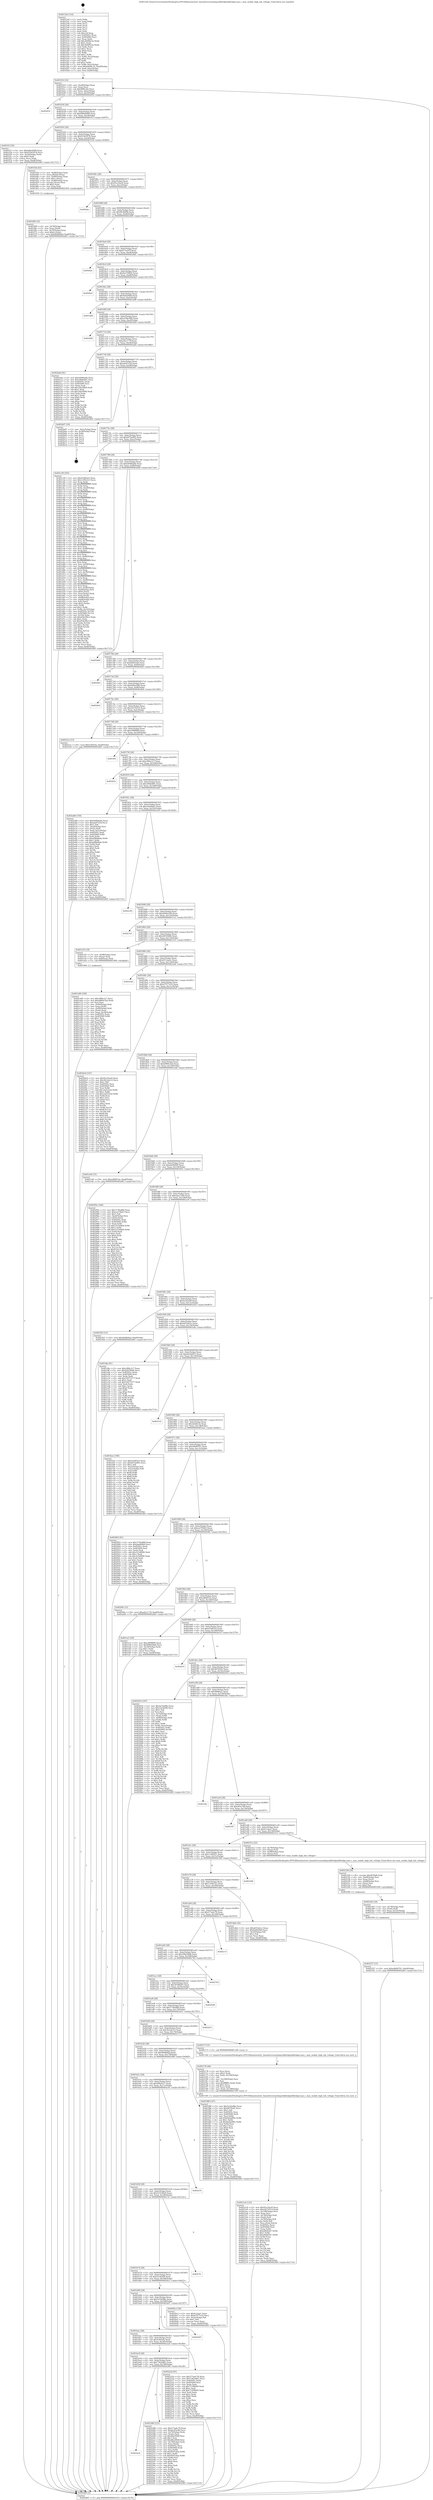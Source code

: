 digraph "0x4015a0" {
  label = "0x4015a0 (/mnt/c/Users/mathe/Desktop/tcc/POCII/binaries/extr_linuxdriversmediapciddbridgeddbridge-max.c_max_enable_high_lnb_voltage_Final-ollvm.out::main(0))"
  labelloc = "t"
  node[shape=record]

  Entry [label="",width=0.3,height=0.3,shape=circle,fillcolor=black,style=filled]
  "0x401614" [label="{
     0x401614 [32]\l
     | [instrs]\l
     &nbsp;&nbsp;0x401614 \<+6\>: mov -0xa8(%rbp),%eax\l
     &nbsp;&nbsp;0x40161a \<+2\>: mov %eax,%ecx\l
     &nbsp;&nbsp;0x40161c \<+6\>: sub $0x88ff1e6e,%ecx\l
     &nbsp;&nbsp;0x401622 \<+6\>: mov %eax,-0xbc(%rbp)\l
     &nbsp;&nbsp;0x401628 \<+6\>: mov %ecx,-0xc0(%rbp)\l
     &nbsp;&nbsp;0x40162e \<+6\>: je 0000000000402652 \<main+0x10b2\>\l
  }"]
  "0x402652" [label="{
     0x402652\l
  }", style=dashed]
  "0x401634" [label="{
     0x401634 [28]\l
     | [instrs]\l
     &nbsp;&nbsp;0x401634 \<+5\>: jmp 0000000000401639 \<main+0x99\>\l
     &nbsp;&nbsp;0x401639 \<+6\>: mov -0xbc(%rbp),%eax\l
     &nbsp;&nbsp;0x40163f \<+5\>: sub $0x898d58d0,%eax\l
     &nbsp;&nbsp;0x401644 \<+6\>: mov %eax,-0xc4(%rbp)\l
     &nbsp;&nbsp;0x40164a \<+6\>: je 0000000000401f1f \<main+0x97f\>\l
  }"]
  Exit [label="",width=0.3,height=0.3,shape=circle,fillcolor=black,style=filled,peripheries=2]
  "0x401f1f" [label="{
     0x401f1f [30]\l
     | [instrs]\l
     &nbsp;&nbsp;0x401f1f \<+5\>: mov $0xbd8ed580,%eax\l
     &nbsp;&nbsp;0x401f24 \<+5\>: mov $0x910d3978,%ecx\l
     &nbsp;&nbsp;0x401f29 \<+3\>: mov -0x34(%rbp),%edx\l
     &nbsp;&nbsp;0x401f2c \<+3\>: cmp $0x0,%edx\l
     &nbsp;&nbsp;0x401f2f \<+3\>: cmove %ecx,%eax\l
     &nbsp;&nbsp;0x401f32 \<+6\>: mov %eax,-0xa8(%rbp)\l
     &nbsp;&nbsp;0x401f38 \<+5\>: jmp 0000000000402d65 \<main+0x17c5\>\l
  }"]
  "0x401650" [label="{
     0x401650 [28]\l
     | [instrs]\l
     &nbsp;&nbsp;0x401650 \<+5\>: jmp 0000000000401655 \<main+0xb5\>\l
     &nbsp;&nbsp;0x401655 \<+6\>: mov -0xbc(%rbp),%eax\l
     &nbsp;&nbsp;0x40165b \<+5\>: sub $0x910d3978,%eax\l
     &nbsp;&nbsp;0x401660 \<+6\>: mov %eax,-0xc8(%rbp)\l
     &nbsp;&nbsp;0x401666 \<+6\>: je 0000000000401f3d \<main+0x99d\>\l
  }"]
  "0x402357" [label="{
     0x402357 [15]\l
     | [instrs]\l
     &nbsp;&nbsp;0x402357 \<+10\>: movl $0xe6b99791,-0xa8(%rbp)\l
     &nbsp;&nbsp;0x402361 \<+5\>: jmp 0000000000402d65 \<main+0x17c5\>\l
  }"]
  "0x401f3d" [label="{
     0x401f3d [43]\l
     | [instrs]\l
     &nbsp;&nbsp;0x401f3d \<+7\>: mov -0x88(%rbp),%rax\l
     &nbsp;&nbsp;0x401f44 \<+7\>: movq $0x64,(%rax)\l
     &nbsp;&nbsp;0x401f4b \<+4\>: mov -0x80(%rbp),%rax\l
     &nbsp;&nbsp;0x401f4f \<+6\>: movl $0x1,(%rax)\l
     &nbsp;&nbsp;0x401f55 \<+4\>: mov -0x80(%rbp),%rax\l
     &nbsp;&nbsp;0x401f59 \<+3\>: movslq (%rax),%rax\l
     &nbsp;&nbsp;0x401f5c \<+4\>: shl $0x2,%rax\l
     &nbsp;&nbsp;0x401f60 \<+3\>: mov %rax,%rdi\l
     &nbsp;&nbsp;0x401f63 \<+5\>: call 0000000000401050 \<malloc@plt\>\l
     | [calls]\l
     &nbsp;&nbsp;0x401050 \{1\} (unknown)\l
  }"]
  "0x40166c" [label="{
     0x40166c [28]\l
     | [instrs]\l
     &nbsp;&nbsp;0x40166c \<+5\>: jmp 0000000000401671 \<main+0xd1\>\l
     &nbsp;&nbsp;0x401671 \<+6\>: mov -0xbc(%rbp),%eax\l
     &nbsp;&nbsp;0x401677 \<+5\>: sub $0x92e16ac8,%eax\l
     &nbsp;&nbsp;0x40167c \<+6\>: mov %eax,-0xcc(%rbp)\l
     &nbsp;&nbsp;0x401682 \<+6\>: je 0000000000402bbc \<main+0x161c\>\l
  }"]
  "0x402345" [label="{
     0x402345 [18]\l
     | [instrs]\l
     &nbsp;&nbsp;0x402345 \<+4\>: mov -0x78(%rbp),%rdi\l
     &nbsp;&nbsp;0x402349 \<+3\>: mov (%rdi),%rdi\l
     &nbsp;&nbsp;0x40234c \<+6\>: mov %eax,-0x19c(%rbp)\l
     &nbsp;&nbsp;0x402352 \<+5\>: call 0000000000401030 \<free@plt\>\l
     | [calls]\l
     &nbsp;&nbsp;0x401030 \{1\} (unknown)\l
  }"]
  "0x402bbc" [label="{
     0x402bbc\l
  }", style=dashed]
  "0x401688" [label="{
     0x401688 [28]\l
     | [instrs]\l
     &nbsp;&nbsp;0x401688 \<+5\>: jmp 000000000040168d \<main+0xed\>\l
     &nbsp;&nbsp;0x40168d \<+6\>: mov -0xbc(%rbp),%eax\l
     &nbsp;&nbsp;0x401693 \<+5\>: sub $0x96c8df94,%eax\l
     &nbsp;&nbsp;0x401698 \<+6\>: mov %eax,-0xd0(%rbp)\l
     &nbsp;&nbsp;0x40169e \<+6\>: je 0000000000402490 \<main+0xef0\>\l
  }"]
  "0x402328" [label="{
     0x402328 [29]\l
     | [instrs]\l
     &nbsp;&nbsp;0x402328 \<+10\>: movabs $0x4030d6,%rdi\l
     &nbsp;&nbsp;0x402332 \<+4\>: mov -0x68(%rbp),%rsi\l
     &nbsp;&nbsp;0x402336 \<+2\>: mov %eax,(%rsi)\l
     &nbsp;&nbsp;0x402338 \<+4\>: mov -0x68(%rbp),%rsi\l
     &nbsp;&nbsp;0x40233c \<+2\>: mov (%rsi),%esi\l
     &nbsp;&nbsp;0x40233e \<+2\>: mov $0x0,%al\l
     &nbsp;&nbsp;0x402340 \<+5\>: call 0000000000401040 \<printf@plt\>\l
     | [calls]\l
     &nbsp;&nbsp;0x401040 \{1\} (unknown)\l
  }"]
  "0x402490" [label="{
     0x402490\l
  }", style=dashed]
  "0x4016a4" [label="{
     0x4016a4 [28]\l
     | [instrs]\l
     &nbsp;&nbsp;0x4016a4 \<+5\>: jmp 00000000004016a9 \<main+0x109\>\l
     &nbsp;&nbsp;0x4016a9 \<+6\>: mov -0xbc(%rbp),%eax\l
     &nbsp;&nbsp;0x4016af \<+5\>: sub $0x973e2f7f,%eax\l
     &nbsp;&nbsp;0x4016b4 \<+6\>: mov %eax,-0xd4(%rbp)\l
     &nbsp;&nbsp;0x4016ba \<+6\>: je 00000000004028d1 \<main+0x1331\>\l
  }"]
  "0x401be4" [label="{
     0x401be4\l
  }", style=dashed]
  "0x4028d1" [label="{
     0x4028d1\l
  }", style=dashed]
  "0x4016c0" [label="{
     0x4016c0 [28]\l
     | [instrs]\l
     &nbsp;&nbsp;0x4016c0 \<+5\>: jmp 00000000004016c5 \<main+0x125\>\l
     &nbsp;&nbsp;0x4016c5 \<+6\>: mov -0xbc(%rbp),%eax\l
     &nbsp;&nbsp;0x4016cb \<+5\>: sub $0x9a378954,%eax\l
     &nbsp;&nbsp;0x4016d0 \<+6\>: mov %eax,-0xd8(%rbp)\l
     &nbsp;&nbsp;0x4016d6 \<+6\>: je 00000000004026e5 \<main+0x1145\>\l
  }"]
  "0x402288" [label="{
     0x402288 [123]\l
     | [instrs]\l
     &nbsp;&nbsp;0x402288 \<+5\>: mov $0x273a4c78,%eax\l
     &nbsp;&nbsp;0x40228d \<+5\>: mov $0xdc2f2e48,%ecx\l
     &nbsp;&nbsp;0x402292 \<+4\>: mov -0x70(%rbp),%rdx\l
     &nbsp;&nbsp;0x402296 \<+2\>: mov (%rdx),%esi\l
     &nbsp;&nbsp;0x402298 \<+6\>: sub $0x48a369df,%esi\l
     &nbsp;&nbsp;0x40229e \<+3\>: add $0x1,%esi\l
     &nbsp;&nbsp;0x4022a1 \<+6\>: add $0x48a369df,%esi\l
     &nbsp;&nbsp;0x4022a7 \<+4\>: mov -0x70(%rbp),%rdx\l
     &nbsp;&nbsp;0x4022ab \<+2\>: mov %esi,(%rdx)\l
     &nbsp;&nbsp;0x4022ad \<+7\>: mov 0x40505c,%esi\l
     &nbsp;&nbsp;0x4022b4 \<+7\>: mov 0x405060,%edi\l
     &nbsp;&nbsp;0x4022bb \<+3\>: mov %esi,%r8d\l
     &nbsp;&nbsp;0x4022be \<+7\>: add $0x9597afaa,%r8d\l
     &nbsp;&nbsp;0x4022c5 \<+4\>: sub $0x1,%r8d\l
     &nbsp;&nbsp;0x4022c9 \<+7\>: sub $0x9597afaa,%r8d\l
     &nbsp;&nbsp;0x4022d0 \<+4\>: imul %r8d,%esi\l
     &nbsp;&nbsp;0x4022d4 \<+3\>: and $0x1,%esi\l
     &nbsp;&nbsp;0x4022d7 \<+3\>: cmp $0x0,%esi\l
     &nbsp;&nbsp;0x4022da \<+4\>: sete %r9b\l
     &nbsp;&nbsp;0x4022de \<+3\>: cmp $0xa,%edi\l
     &nbsp;&nbsp;0x4022e1 \<+4\>: setl %r10b\l
     &nbsp;&nbsp;0x4022e5 \<+3\>: mov %r9b,%r11b\l
     &nbsp;&nbsp;0x4022e8 \<+3\>: and %r10b,%r11b\l
     &nbsp;&nbsp;0x4022eb \<+3\>: xor %r10b,%r9b\l
     &nbsp;&nbsp;0x4022ee \<+3\>: or %r9b,%r11b\l
     &nbsp;&nbsp;0x4022f1 \<+4\>: test $0x1,%r11b\l
     &nbsp;&nbsp;0x4022f5 \<+3\>: cmovne %ecx,%eax\l
     &nbsp;&nbsp;0x4022f8 \<+6\>: mov %eax,-0xa8(%rbp)\l
     &nbsp;&nbsp;0x4022fe \<+5\>: jmp 0000000000402d65 \<main+0x17c5\>\l
  }"]
  "0x4026e5" [label="{
     0x4026e5\l
  }", style=dashed]
  "0x4016dc" [label="{
     0x4016dc [28]\l
     | [instrs]\l
     &nbsp;&nbsp;0x4016dc \<+5\>: jmp 00000000004016e1 \<main+0x141\>\l
     &nbsp;&nbsp;0x4016e1 \<+6\>: mov -0xbc(%rbp),%eax\l
     &nbsp;&nbsp;0x4016e7 \<+5\>: sub $0x9a6f29d0,%eax\l
     &nbsp;&nbsp;0x4016ec \<+6\>: mov %eax,-0xdc(%rbp)\l
     &nbsp;&nbsp;0x4016f2 \<+6\>: je 0000000000401dd9 \<main+0x839\>\l
  }"]
  "0x401bc8" [label="{
     0x401bc8 [28]\l
     | [instrs]\l
     &nbsp;&nbsp;0x401bc8 \<+5\>: jmp 0000000000401bcd \<main+0x62d\>\l
     &nbsp;&nbsp;0x401bcd \<+6\>: mov -0xbc(%rbp),%eax\l
     &nbsp;&nbsp;0x401bd3 \<+5\>: sub $0x73b5dd61,%eax\l
     &nbsp;&nbsp;0x401bd8 \<+6\>: mov %eax,-0x190(%rbp)\l
     &nbsp;&nbsp;0x401bde \<+6\>: je 0000000000402288 \<main+0xce8\>\l
  }"]
  "0x401dd9" [label="{
     0x401dd9\l
  }", style=dashed]
  "0x4016f8" [label="{
     0x4016f8 [28]\l
     | [instrs]\l
     &nbsp;&nbsp;0x4016f8 \<+5\>: jmp 00000000004016fd \<main+0x15d\>\l
     &nbsp;&nbsp;0x4016fd \<+6\>: mov -0xbc(%rbp),%eax\l
     &nbsp;&nbsp;0x401703 \<+5\>: sub $0xa18bc968,%eax\l
     &nbsp;&nbsp;0x401708 \<+6\>: mov %eax,-0xe0(%rbp)\l
     &nbsp;&nbsp;0x40170e \<+6\>: je 000000000040249f \<main+0xeff\>\l
  }"]
  "0x40222d" [label="{
     0x40222d [91]\l
     | [instrs]\l
     &nbsp;&nbsp;0x40222d \<+5\>: mov $0x273a4c78,%eax\l
     &nbsp;&nbsp;0x402232 \<+5\>: mov $0x73b5dd61,%ecx\l
     &nbsp;&nbsp;0x402237 \<+7\>: mov 0x40505c,%edx\l
     &nbsp;&nbsp;0x40223e \<+7\>: mov 0x405060,%esi\l
     &nbsp;&nbsp;0x402245 \<+2\>: mov %edx,%edi\l
     &nbsp;&nbsp;0x402247 \<+6\>: sub $0x71596645,%edi\l
     &nbsp;&nbsp;0x40224d \<+3\>: sub $0x1,%edi\l
     &nbsp;&nbsp;0x402250 \<+6\>: add $0x71596645,%edi\l
     &nbsp;&nbsp;0x402256 \<+3\>: imul %edi,%edx\l
     &nbsp;&nbsp;0x402259 \<+3\>: and $0x1,%edx\l
     &nbsp;&nbsp;0x40225c \<+3\>: cmp $0x0,%edx\l
     &nbsp;&nbsp;0x40225f \<+4\>: sete %r8b\l
     &nbsp;&nbsp;0x402263 \<+3\>: cmp $0xa,%esi\l
     &nbsp;&nbsp;0x402266 \<+4\>: setl %r9b\l
     &nbsp;&nbsp;0x40226a \<+3\>: mov %r8b,%r10b\l
     &nbsp;&nbsp;0x40226d \<+3\>: and %r9b,%r10b\l
     &nbsp;&nbsp;0x402270 \<+3\>: xor %r9b,%r8b\l
     &nbsp;&nbsp;0x402273 \<+3\>: or %r8b,%r10b\l
     &nbsp;&nbsp;0x402276 \<+4\>: test $0x1,%r10b\l
     &nbsp;&nbsp;0x40227a \<+3\>: cmovne %ecx,%eax\l
     &nbsp;&nbsp;0x40227d \<+6\>: mov %eax,-0xa8(%rbp)\l
     &nbsp;&nbsp;0x402283 \<+5\>: jmp 0000000000402d65 \<main+0x17c5\>\l
  }"]
  "0x40249f" [label="{
     0x40249f\l
  }", style=dashed]
  "0x401714" [label="{
     0x401714 [28]\l
     | [instrs]\l
     &nbsp;&nbsp;0x401714 \<+5\>: jmp 0000000000401719 \<main+0x179\>\l
     &nbsp;&nbsp;0x401719 \<+6\>: mov -0xbc(%rbp),%eax\l
     &nbsp;&nbsp;0x40171f \<+5\>: sub $0xa42c173f,%eax\l
     &nbsp;&nbsp;0x401724 \<+6\>: mov %eax,-0xe4(%rbp)\l
     &nbsp;&nbsp;0x40172a \<+6\>: je 0000000000402a0d \<main+0x146d\>\l
  }"]
  "0x401bac" [label="{
     0x401bac [28]\l
     | [instrs]\l
     &nbsp;&nbsp;0x401bac \<+5\>: jmp 0000000000401bb1 \<main+0x611\>\l
     &nbsp;&nbsp;0x401bb1 \<+6\>: mov -0xbc(%rbp),%eax\l
     &nbsp;&nbsp;0x401bb7 \<+5\>: sub $0x5c8f3efa,%eax\l
     &nbsp;&nbsp;0x401bbc \<+6\>: mov %eax,-0x18c(%rbp)\l
     &nbsp;&nbsp;0x401bc2 \<+6\>: je 000000000040222d \<main+0xc8d\>\l
  }"]
  "0x402a0d" [label="{
     0x402a0d [91]\l
     | [instrs]\l
     &nbsp;&nbsp;0x402a0d \<+5\>: mov $0xb4946a0b,%eax\l
     &nbsp;&nbsp;0x402a12 \<+5\>: mov $0xc964d491,%ecx\l
     &nbsp;&nbsp;0x402a17 \<+7\>: mov 0x40505c,%edx\l
     &nbsp;&nbsp;0x402a1e \<+7\>: mov 0x405060,%esi\l
     &nbsp;&nbsp;0x402a25 \<+2\>: mov %edx,%edi\l
     &nbsp;&nbsp;0x402a27 \<+6\>: add $0x164c0040,%edi\l
     &nbsp;&nbsp;0x402a2d \<+3\>: sub $0x1,%edi\l
     &nbsp;&nbsp;0x402a30 \<+6\>: sub $0x164c0040,%edi\l
     &nbsp;&nbsp;0x402a36 \<+3\>: imul %edi,%edx\l
     &nbsp;&nbsp;0x402a39 \<+3\>: and $0x1,%edx\l
     &nbsp;&nbsp;0x402a3c \<+3\>: cmp $0x0,%edx\l
     &nbsp;&nbsp;0x402a3f \<+4\>: sete %r8b\l
     &nbsp;&nbsp;0x402a43 \<+3\>: cmp $0xa,%esi\l
     &nbsp;&nbsp;0x402a46 \<+4\>: setl %r9b\l
     &nbsp;&nbsp;0x402a4a \<+3\>: mov %r8b,%r10b\l
     &nbsp;&nbsp;0x402a4d \<+3\>: and %r9b,%r10b\l
     &nbsp;&nbsp;0x402a50 \<+3\>: xor %r9b,%r8b\l
     &nbsp;&nbsp;0x402a53 \<+3\>: or %r8b,%r10b\l
     &nbsp;&nbsp;0x402a56 \<+4\>: test $0x1,%r10b\l
     &nbsp;&nbsp;0x402a5a \<+3\>: cmovne %ecx,%eax\l
     &nbsp;&nbsp;0x402a5d \<+6\>: mov %eax,-0xa8(%rbp)\l
     &nbsp;&nbsp;0x402a63 \<+5\>: jmp 0000000000402d65 \<main+0x17c5\>\l
  }"]
  "0x401730" [label="{
     0x401730 [28]\l
     | [instrs]\l
     &nbsp;&nbsp;0x401730 \<+5\>: jmp 0000000000401735 \<main+0x195\>\l
     &nbsp;&nbsp;0x401735 \<+6\>: mov -0xbc(%rbp),%eax\l
     &nbsp;&nbsp;0x40173b \<+5\>: sub $0xafa9725d,%eax\l
     &nbsp;&nbsp;0x401740 \<+6\>: mov %eax,-0xe8(%rbp)\l
     &nbsp;&nbsp;0x401746 \<+6\>: je 0000000000402b07 \<main+0x1567\>\l
  }"]
  "0x402b97" [label="{
     0x402b97\l
  }", style=dashed]
  "0x402b07" [label="{
     0x402b07 [18]\l
     | [instrs]\l
     &nbsp;&nbsp;0x402b07 \<+3\>: mov -0x2c(%rbp),%eax\l
     &nbsp;&nbsp;0x402b0a \<+4\>: lea -0x28(%rbp),%rsp\l
     &nbsp;&nbsp;0x402b0e \<+1\>: pop %rbx\l
     &nbsp;&nbsp;0x402b0f \<+2\>: pop %r12\l
     &nbsp;&nbsp;0x402b11 \<+2\>: pop %r13\l
     &nbsp;&nbsp;0x402b13 \<+2\>: pop %r14\l
     &nbsp;&nbsp;0x402b15 \<+2\>: pop %r15\l
     &nbsp;&nbsp;0x402b17 \<+1\>: pop %rbp\l
     &nbsp;&nbsp;0x402b18 \<+1\>: ret\l
  }"]
  "0x40174c" [label="{
     0x40174c [28]\l
     | [instrs]\l
     &nbsp;&nbsp;0x40174c \<+5\>: jmp 0000000000401751 \<main+0x1b1\>\l
     &nbsp;&nbsp;0x401751 \<+6\>: mov -0xbc(%rbp),%eax\l
     &nbsp;&nbsp;0x401757 \<+5\>: sub $0xb07ba965,%eax\l
     &nbsp;&nbsp;0x40175c \<+6\>: mov %eax,-0xec(%rbp)\l
     &nbsp;&nbsp;0x401762 \<+6\>: je 0000000000401c58 \<main+0x6b8\>\l
  }"]
  "0x4021a4" [label="{
     0x4021a4 [122]\l
     | [instrs]\l
     &nbsp;&nbsp;0x4021a4 \<+5\>: mov $0x92e16ac8,%ecx\l
     &nbsp;&nbsp;0x4021a9 \<+5\>: mov $0xc6274514,%edx\l
     &nbsp;&nbsp;0x4021ae \<+6\>: mov -0x198(%rbp),%esi\l
     &nbsp;&nbsp;0x4021b4 \<+3\>: imul %eax,%esi\l
     &nbsp;&nbsp;0x4021b7 \<+4\>: mov -0x78(%rbp),%rdi\l
     &nbsp;&nbsp;0x4021bb \<+3\>: mov (%rdi),%rdi\l
     &nbsp;&nbsp;0x4021be \<+4\>: mov -0x70(%rbp),%r8\l
     &nbsp;&nbsp;0x4021c2 \<+3\>: movslq (%r8),%r8\l
     &nbsp;&nbsp;0x4021c5 \<+4\>: mov %esi,(%rdi,%r8,4)\l
     &nbsp;&nbsp;0x4021c9 \<+7\>: mov 0x40505c,%eax\l
     &nbsp;&nbsp;0x4021d0 \<+7\>: mov 0x405060,%esi\l
     &nbsp;&nbsp;0x4021d7 \<+3\>: mov %eax,%r9d\l
     &nbsp;&nbsp;0x4021da \<+7\>: sub $0xd46df247,%r9d\l
     &nbsp;&nbsp;0x4021e1 \<+4\>: sub $0x1,%r9d\l
     &nbsp;&nbsp;0x4021e5 \<+7\>: add $0xd46df247,%r9d\l
     &nbsp;&nbsp;0x4021ec \<+4\>: imul %r9d,%eax\l
     &nbsp;&nbsp;0x4021f0 \<+3\>: and $0x1,%eax\l
     &nbsp;&nbsp;0x4021f3 \<+3\>: cmp $0x0,%eax\l
     &nbsp;&nbsp;0x4021f6 \<+4\>: sete %r10b\l
     &nbsp;&nbsp;0x4021fa \<+3\>: cmp $0xa,%esi\l
     &nbsp;&nbsp;0x4021fd \<+4\>: setl %r11b\l
     &nbsp;&nbsp;0x402201 \<+3\>: mov %r10b,%bl\l
     &nbsp;&nbsp;0x402204 \<+3\>: and %r11b,%bl\l
     &nbsp;&nbsp;0x402207 \<+3\>: xor %r11b,%r10b\l
     &nbsp;&nbsp;0x40220a \<+3\>: or %r10b,%bl\l
     &nbsp;&nbsp;0x40220d \<+3\>: test $0x1,%bl\l
     &nbsp;&nbsp;0x402210 \<+3\>: cmovne %edx,%ecx\l
     &nbsp;&nbsp;0x402213 \<+6\>: mov %ecx,-0xa8(%rbp)\l
     &nbsp;&nbsp;0x402219 \<+5\>: jmp 0000000000402d65 \<main+0x17c5\>\l
  }"]
  "0x401c58" [label="{
     0x401c58 [355]\l
     | [instrs]\l
     &nbsp;&nbsp;0x401c58 \<+5\>: mov $0xef3d65e5,%eax\l
     &nbsp;&nbsp;0x401c5d \<+5\>: mov $0x1c95b323,%ecx\l
     &nbsp;&nbsp;0x401c62 \<+3\>: mov %rsp,%rdx\l
     &nbsp;&nbsp;0x401c65 \<+4\>: add $0xfffffffffffffff0,%rdx\l
     &nbsp;&nbsp;0x401c69 \<+3\>: mov %rdx,%rsp\l
     &nbsp;&nbsp;0x401c6c \<+7\>: mov %rdx,-0xa0(%rbp)\l
     &nbsp;&nbsp;0x401c73 \<+3\>: mov %rsp,%rdx\l
     &nbsp;&nbsp;0x401c76 \<+4\>: add $0xfffffffffffffff0,%rdx\l
     &nbsp;&nbsp;0x401c7a \<+3\>: mov %rdx,%rsp\l
     &nbsp;&nbsp;0x401c7d \<+3\>: mov %rsp,%rsi\l
     &nbsp;&nbsp;0x401c80 \<+4\>: add $0xfffffffffffffff0,%rsi\l
     &nbsp;&nbsp;0x401c84 \<+3\>: mov %rsi,%rsp\l
     &nbsp;&nbsp;0x401c87 \<+7\>: mov %rsi,-0x98(%rbp)\l
     &nbsp;&nbsp;0x401c8e \<+3\>: mov %rsp,%rsi\l
     &nbsp;&nbsp;0x401c91 \<+4\>: add $0xfffffffffffffff0,%rsi\l
     &nbsp;&nbsp;0x401c95 \<+3\>: mov %rsi,%rsp\l
     &nbsp;&nbsp;0x401c98 \<+7\>: mov %rsi,-0x90(%rbp)\l
     &nbsp;&nbsp;0x401c9f \<+3\>: mov %rsp,%rsi\l
     &nbsp;&nbsp;0x401ca2 \<+4\>: add $0xfffffffffffffff0,%rsi\l
     &nbsp;&nbsp;0x401ca6 \<+3\>: mov %rsi,%rsp\l
     &nbsp;&nbsp;0x401ca9 \<+7\>: mov %rsi,-0x88(%rbp)\l
     &nbsp;&nbsp;0x401cb0 \<+3\>: mov %rsp,%rsi\l
     &nbsp;&nbsp;0x401cb3 \<+4\>: add $0xfffffffffffffff0,%rsi\l
     &nbsp;&nbsp;0x401cb7 \<+3\>: mov %rsi,%rsp\l
     &nbsp;&nbsp;0x401cba \<+4\>: mov %rsi,-0x80(%rbp)\l
     &nbsp;&nbsp;0x401cbe \<+3\>: mov %rsp,%rsi\l
     &nbsp;&nbsp;0x401cc1 \<+4\>: add $0xfffffffffffffff0,%rsi\l
     &nbsp;&nbsp;0x401cc5 \<+3\>: mov %rsi,%rsp\l
     &nbsp;&nbsp;0x401cc8 \<+4\>: mov %rsi,-0x78(%rbp)\l
     &nbsp;&nbsp;0x401ccc \<+3\>: mov %rsp,%rsi\l
     &nbsp;&nbsp;0x401ccf \<+4\>: add $0xfffffffffffffff0,%rsi\l
     &nbsp;&nbsp;0x401cd3 \<+3\>: mov %rsi,%rsp\l
     &nbsp;&nbsp;0x401cd6 \<+4\>: mov %rsi,-0x70(%rbp)\l
     &nbsp;&nbsp;0x401cda \<+3\>: mov %rsp,%rsi\l
     &nbsp;&nbsp;0x401cdd \<+4\>: add $0xfffffffffffffff0,%rsi\l
     &nbsp;&nbsp;0x401ce1 \<+3\>: mov %rsi,%rsp\l
     &nbsp;&nbsp;0x401ce4 \<+4\>: mov %rsi,-0x68(%rbp)\l
     &nbsp;&nbsp;0x401ce8 \<+3\>: mov %rsp,%rsi\l
     &nbsp;&nbsp;0x401ceb \<+4\>: add $0xfffffffffffffff0,%rsi\l
     &nbsp;&nbsp;0x401cef \<+3\>: mov %rsi,%rsp\l
     &nbsp;&nbsp;0x401cf2 \<+4\>: mov %rsi,-0x60(%rbp)\l
     &nbsp;&nbsp;0x401cf6 \<+3\>: mov %rsp,%rsi\l
     &nbsp;&nbsp;0x401cf9 \<+4\>: add $0xfffffffffffffff0,%rsi\l
     &nbsp;&nbsp;0x401cfd \<+3\>: mov %rsi,%rsp\l
     &nbsp;&nbsp;0x401d00 \<+4\>: mov %rsi,-0x58(%rbp)\l
     &nbsp;&nbsp;0x401d04 \<+3\>: mov %rsp,%rsi\l
     &nbsp;&nbsp;0x401d07 \<+4\>: add $0xfffffffffffffff0,%rsi\l
     &nbsp;&nbsp;0x401d0b \<+3\>: mov %rsi,%rsp\l
     &nbsp;&nbsp;0x401d0e \<+4\>: mov %rsi,-0x50(%rbp)\l
     &nbsp;&nbsp;0x401d12 \<+3\>: mov %rsp,%rsi\l
     &nbsp;&nbsp;0x401d15 \<+4\>: add $0xfffffffffffffff0,%rsi\l
     &nbsp;&nbsp;0x401d19 \<+3\>: mov %rsi,%rsp\l
     &nbsp;&nbsp;0x401d1c \<+4\>: mov %rsi,-0x48(%rbp)\l
     &nbsp;&nbsp;0x401d20 \<+3\>: mov %rsp,%rsi\l
     &nbsp;&nbsp;0x401d23 \<+4\>: add $0xfffffffffffffff0,%rsi\l
     &nbsp;&nbsp;0x401d27 \<+3\>: mov %rsi,%rsp\l
     &nbsp;&nbsp;0x401d2a \<+4\>: mov %rsi,-0x40(%rbp)\l
     &nbsp;&nbsp;0x401d2e \<+7\>: mov -0xa0(%rbp),%rsi\l
     &nbsp;&nbsp;0x401d35 \<+6\>: movl $0x0,(%rsi)\l
     &nbsp;&nbsp;0x401d3b \<+6\>: mov -0xac(%rbp),%edi\l
     &nbsp;&nbsp;0x401d41 \<+2\>: mov %edi,(%rdx)\l
     &nbsp;&nbsp;0x401d43 \<+7\>: mov -0x98(%rbp),%rsi\l
     &nbsp;&nbsp;0x401d4a \<+7\>: mov -0xb8(%rbp),%r8\l
     &nbsp;&nbsp;0x401d51 \<+3\>: mov %r8,(%rsi)\l
     &nbsp;&nbsp;0x401d54 \<+3\>: cmpl $0x2,(%rdx)\l
     &nbsp;&nbsp;0x401d57 \<+4\>: setne %r9b\l
     &nbsp;&nbsp;0x401d5b \<+4\>: and $0x1,%r9b\l
     &nbsp;&nbsp;0x401d5f \<+4\>: mov %r9b,-0x35(%rbp)\l
     &nbsp;&nbsp;0x401d63 \<+8\>: mov 0x40505c,%r10d\l
     &nbsp;&nbsp;0x401d6b \<+8\>: mov 0x405060,%r11d\l
     &nbsp;&nbsp;0x401d73 \<+3\>: mov %r10d,%ebx\l
     &nbsp;&nbsp;0x401d76 \<+6\>: add $0xd54e99e3,%ebx\l
     &nbsp;&nbsp;0x401d7c \<+3\>: sub $0x1,%ebx\l
     &nbsp;&nbsp;0x401d7f \<+6\>: sub $0xd54e99e3,%ebx\l
     &nbsp;&nbsp;0x401d85 \<+4\>: imul %ebx,%r10d\l
     &nbsp;&nbsp;0x401d89 \<+4\>: and $0x1,%r10d\l
     &nbsp;&nbsp;0x401d8d \<+4\>: cmp $0x0,%r10d\l
     &nbsp;&nbsp;0x401d91 \<+4\>: sete %r9b\l
     &nbsp;&nbsp;0x401d95 \<+4\>: cmp $0xa,%r11d\l
     &nbsp;&nbsp;0x401d99 \<+4\>: setl %r14b\l
     &nbsp;&nbsp;0x401d9d \<+3\>: mov %r9b,%r15b\l
     &nbsp;&nbsp;0x401da0 \<+3\>: and %r14b,%r15b\l
     &nbsp;&nbsp;0x401da3 \<+3\>: xor %r14b,%r9b\l
     &nbsp;&nbsp;0x401da6 \<+3\>: or %r9b,%r15b\l
     &nbsp;&nbsp;0x401da9 \<+4\>: test $0x1,%r15b\l
     &nbsp;&nbsp;0x401dad \<+3\>: cmovne %ecx,%eax\l
     &nbsp;&nbsp;0x401db0 \<+6\>: mov %eax,-0xa8(%rbp)\l
     &nbsp;&nbsp;0x401db6 \<+5\>: jmp 0000000000402d65 \<main+0x17c5\>\l
  }"]
  "0x401768" [label="{
     0x401768 [28]\l
     | [instrs]\l
     &nbsp;&nbsp;0x401768 \<+5\>: jmp 000000000040176d \<main+0x1cd\>\l
     &nbsp;&nbsp;0x40176d \<+6\>: mov -0xbc(%rbp),%eax\l
     &nbsp;&nbsp;0x401773 \<+5\>: sub $0xb4946a0b,%eax\l
     &nbsp;&nbsp;0x401778 \<+6\>: mov %eax,-0xf0(%rbp)\l
     &nbsp;&nbsp;0x40177e \<+6\>: je 0000000000402d4d \<main+0x17ad\>\l
  }"]
  "0x402178" [label="{
     0x402178 [44]\l
     | [instrs]\l
     &nbsp;&nbsp;0x402178 \<+2\>: xor %ecx,%ecx\l
     &nbsp;&nbsp;0x40217a \<+5\>: mov $0x2,%edx\l
     &nbsp;&nbsp;0x40217f \<+6\>: mov %edx,-0x194(%rbp)\l
     &nbsp;&nbsp;0x402185 \<+1\>: cltd\l
     &nbsp;&nbsp;0x402186 \<+6\>: mov -0x194(%rbp),%esi\l
     &nbsp;&nbsp;0x40218c \<+2\>: idiv %esi\l
     &nbsp;&nbsp;0x40218e \<+6\>: imul $0xfffffffe,%edx,%edx\l
     &nbsp;&nbsp;0x402194 \<+3\>: sub $0x1,%ecx\l
     &nbsp;&nbsp;0x402197 \<+2\>: sub %ecx,%edx\l
     &nbsp;&nbsp;0x402199 \<+6\>: mov %edx,-0x198(%rbp)\l
     &nbsp;&nbsp;0x40219f \<+5\>: call 0000000000401160 \<next_i\>\l
     | [calls]\l
     &nbsp;&nbsp;0x401160 \{1\} (/mnt/c/Users/mathe/Desktop/tcc/POCII/binaries/extr_linuxdriversmediapciddbridgeddbridge-max.c_max_enable_high_lnb_voltage_Final-ollvm.out::next_i)\l
  }"]
  "0x402d4d" [label="{
     0x402d4d\l
  }", style=dashed]
  "0x401784" [label="{
     0x401784 [28]\l
     | [instrs]\l
     &nbsp;&nbsp;0x401784 \<+5\>: jmp 0000000000401789 \<main+0x1e9\>\l
     &nbsp;&nbsp;0x401789 \<+6\>: mov -0xbc(%rbp),%eax\l
     &nbsp;&nbsp;0x40178f \<+5\>: sub $0xbbf03ebe,%eax\l
     &nbsp;&nbsp;0x401794 \<+6\>: mov %eax,-0xf4(%rbp)\l
     &nbsp;&nbsp;0x40179a \<+6\>: je 00000000004028ef \<main+0x134f\>\l
  }"]
  "0x401b90" [label="{
     0x401b90 [28]\l
     | [instrs]\l
     &nbsp;&nbsp;0x401b90 \<+5\>: jmp 0000000000401b95 \<main+0x5f5\>\l
     &nbsp;&nbsp;0x401b95 \<+6\>: mov -0xbc(%rbp),%eax\l
     &nbsp;&nbsp;0x401b9b \<+5\>: sub $0x5a16a98e,%eax\l
     &nbsp;&nbsp;0x401ba0 \<+6\>: mov %eax,-0x188(%rbp)\l
     &nbsp;&nbsp;0x401ba6 \<+6\>: je 0000000000402b97 \<main+0x15f7\>\l
  }"]
  "0x4028ef" [label="{
     0x4028ef\l
  }", style=dashed]
  "0x4017a0" [label="{
     0x4017a0 [28]\l
     | [instrs]\l
     &nbsp;&nbsp;0x4017a0 \<+5\>: jmp 00000000004017a5 \<main+0x205\>\l
     &nbsp;&nbsp;0x4017a5 \<+6\>: mov -0xbc(%rbp),%eax\l
     &nbsp;&nbsp;0x4017ab \<+5\>: sub $0xbd8ed580,%eax\l
     &nbsp;&nbsp;0x4017b0 \<+6\>: mov %eax,-0xf8(%rbp)\l
     &nbsp;&nbsp;0x4017b6 \<+6\>: je 00000000004028e0 \<main+0x1340\>\l
  }"]
  "0x4020c2" [label="{
     0x4020c2 [30]\l
     | [instrs]\l
     &nbsp;&nbsp;0x4020c2 \<+5\>: mov $0xfc1daa1,%eax\l
     &nbsp;&nbsp;0x4020c7 \<+5\>: mov $0xd7977e16,%ecx\l
     &nbsp;&nbsp;0x4020cc \<+3\>: mov -0x2e(%rbp),%dl\l
     &nbsp;&nbsp;0x4020cf \<+3\>: test $0x1,%dl\l
     &nbsp;&nbsp;0x4020d2 \<+3\>: cmovne %ecx,%eax\l
     &nbsp;&nbsp;0x4020d5 \<+6\>: mov %eax,-0xa8(%rbp)\l
     &nbsp;&nbsp;0x4020db \<+5\>: jmp 0000000000402d65 \<main+0x17c5\>\l
  }"]
  "0x4028e0" [label="{
     0x4028e0\l
  }", style=dashed]
  "0x4017bc" [label="{
     0x4017bc [28]\l
     | [instrs]\l
     &nbsp;&nbsp;0x4017bc \<+5\>: jmp 00000000004017c1 \<main+0x221\>\l
     &nbsp;&nbsp;0x4017c1 \<+6\>: mov -0xbc(%rbp),%eax\l
     &nbsp;&nbsp;0x4017c7 \<+5\>: sub $0xc6274514,%eax\l
     &nbsp;&nbsp;0x4017cc \<+6\>: mov %eax,-0xfc(%rbp)\l
     &nbsp;&nbsp;0x4017d2 \<+6\>: je 000000000040221e \<main+0xc7e\>\l
  }"]
  "0x401b74" [label="{
     0x401b74 [28]\l
     | [instrs]\l
     &nbsp;&nbsp;0x401b74 \<+5\>: jmp 0000000000401b79 \<main+0x5d9\>\l
     &nbsp;&nbsp;0x401b79 \<+6\>: mov -0xbc(%rbp),%eax\l
     &nbsp;&nbsp;0x401b7f \<+5\>: sub $0x52cbf209,%eax\l
     &nbsp;&nbsp;0x401b84 \<+6\>: mov %eax,-0x184(%rbp)\l
     &nbsp;&nbsp;0x401b8a \<+6\>: je 00000000004020c2 \<main+0xb22\>\l
  }"]
  "0x40221e" [label="{
     0x40221e [15]\l
     | [instrs]\l
     &nbsp;&nbsp;0x40221e \<+10\>: movl $0x5c8f3efa,-0xa8(%rbp)\l
     &nbsp;&nbsp;0x402228 \<+5\>: jmp 0000000000402d65 \<main+0x17c5\>\l
  }"]
  "0x4017d8" [label="{
     0x4017d8 [28]\l
     | [instrs]\l
     &nbsp;&nbsp;0x4017d8 \<+5\>: jmp 00000000004017dd \<main+0x23d\>\l
     &nbsp;&nbsp;0x4017dd \<+6\>: mov -0xbc(%rbp),%eax\l
     &nbsp;&nbsp;0x4017e3 \<+5\>: sub $0xc69f9899,%eax\l
     &nbsp;&nbsp;0x4017e8 \<+6\>: mov %eax,-0x100(%rbp)\l
     &nbsp;&nbsp;0x4017ee \<+6\>: je 0000000000401f01 \<main+0x961\>\l
  }"]
  "0x4027fc" [label="{
     0x4027fc\l
  }", style=dashed]
  "0x401f01" [label="{
     0x401f01\l
  }", style=dashed]
  "0x4017f4" [label="{
     0x4017f4 [28]\l
     | [instrs]\l
     &nbsp;&nbsp;0x4017f4 \<+5\>: jmp 00000000004017f9 \<main+0x259\>\l
     &nbsp;&nbsp;0x4017f9 \<+6\>: mov -0xbc(%rbp),%eax\l
     &nbsp;&nbsp;0x4017ff \<+5\>: sub $0xc90bc2c7,%eax\l
     &nbsp;&nbsp;0x401804 \<+6\>: mov %eax,-0x104(%rbp)\l
     &nbsp;&nbsp;0x40180a \<+6\>: je 0000000000402b5e \<main+0x15be\>\l
  }"]
  "0x401b58" [label="{
     0x401b58 [28]\l
     | [instrs]\l
     &nbsp;&nbsp;0x401b58 \<+5\>: jmp 0000000000401b5d \<main+0x5bd\>\l
     &nbsp;&nbsp;0x401b5d \<+6\>: mov -0xbc(%rbp),%eax\l
     &nbsp;&nbsp;0x401b63 \<+5\>: sub $0x52310620,%eax\l
     &nbsp;&nbsp;0x401b68 \<+6\>: mov %eax,-0x180(%rbp)\l
     &nbsp;&nbsp;0x401b6e \<+6\>: je 00000000004027fc \<main+0x125c\>\l
  }"]
  "0x402b5e" [label="{
     0x402b5e\l
  }", style=dashed]
  "0x401810" [label="{
     0x401810 [28]\l
     | [instrs]\l
     &nbsp;&nbsp;0x401810 \<+5\>: jmp 0000000000401815 \<main+0x275\>\l
     &nbsp;&nbsp;0x401815 \<+6\>: mov -0xbc(%rbp),%eax\l
     &nbsp;&nbsp;0x40181b \<+5\>: sub $0xc964d491,%eax\l
     &nbsp;&nbsp;0x401820 \<+6\>: mov %eax,-0x108(%rbp)\l
     &nbsp;&nbsp;0x401826 \<+6\>: je 0000000000402a68 \<main+0x14c8\>\l
  }"]
  "0x402c91" [label="{
     0x402c91\l
  }", style=dashed]
  "0x402a68" [label="{
     0x402a68 [159]\l
     | [instrs]\l
     &nbsp;&nbsp;0x402a68 \<+5\>: mov $0xb4946a0b,%eax\l
     &nbsp;&nbsp;0x402a6d \<+5\>: mov $0xafa9725d,%ecx\l
     &nbsp;&nbsp;0x402a72 \<+2\>: mov $0x1,%dl\l
     &nbsp;&nbsp;0x402a74 \<+7\>: mov -0xa0(%rbp),%rsi\l
     &nbsp;&nbsp;0x402a7b \<+2\>: mov (%rsi),%edi\l
     &nbsp;&nbsp;0x402a7d \<+3\>: mov %edi,-0x2c(%rbp)\l
     &nbsp;&nbsp;0x402a80 \<+7\>: mov 0x40505c,%edi\l
     &nbsp;&nbsp;0x402a87 \<+8\>: mov 0x405060,%r8d\l
     &nbsp;&nbsp;0x402a8f \<+3\>: mov %edi,%r9d\l
     &nbsp;&nbsp;0x402a92 \<+7\>: add $0xa98b66da,%r9d\l
     &nbsp;&nbsp;0x402a99 \<+4\>: sub $0x1,%r9d\l
     &nbsp;&nbsp;0x402a9d \<+7\>: sub $0xa98b66da,%r9d\l
     &nbsp;&nbsp;0x402aa4 \<+4\>: imul %r9d,%edi\l
     &nbsp;&nbsp;0x402aa8 \<+3\>: and $0x1,%edi\l
     &nbsp;&nbsp;0x402aab \<+3\>: cmp $0x0,%edi\l
     &nbsp;&nbsp;0x402aae \<+4\>: sete %r10b\l
     &nbsp;&nbsp;0x402ab2 \<+4\>: cmp $0xa,%r8d\l
     &nbsp;&nbsp;0x402ab6 \<+4\>: setl %r11b\l
     &nbsp;&nbsp;0x402aba \<+3\>: mov %r10b,%bl\l
     &nbsp;&nbsp;0x402abd \<+3\>: xor $0xff,%bl\l
     &nbsp;&nbsp;0x402ac0 \<+3\>: mov %r11b,%r14b\l
     &nbsp;&nbsp;0x402ac3 \<+4\>: xor $0xff,%r14b\l
     &nbsp;&nbsp;0x402ac7 \<+3\>: xor $0x1,%dl\l
     &nbsp;&nbsp;0x402aca \<+3\>: mov %bl,%r15b\l
     &nbsp;&nbsp;0x402acd \<+4\>: and $0xff,%r15b\l
     &nbsp;&nbsp;0x402ad1 \<+3\>: and %dl,%r10b\l
     &nbsp;&nbsp;0x402ad4 \<+3\>: mov %r14b,%r12b\l
     &nbsp;&nbsp;0x402ad7 \<+4\>: and $0xff,%r12b\l
     &nbsp;&nbsp;0x402adb \<+3\>: and %dl,%r11b\l
     &nbsp;&nbsp;0x402ade \<+3\>: or %r10b,%r15b\l
     &nbsp;&nbsp;0x402ae1 \<+3\>: or %r11b,%r12b\l
     &nbsp;&nbsp;0x402ae4 \<+3\>: xor %r12b,%r15b\l
     &nbsp;&nbsp;0x402ae7 \<+3\>: or %r14b,%bl\l
     &nbsp;&nbsp;0x402aea \<+3\>: xor $0xff,%bl\l
     &nbsp;&nbsp;0x402aed \<+3\>: or $0x1,%dl\l
     &nbsp;&nbsp;0x402af0 \<+2\>: and %dl,%bl\l
     &nbsp;&nbsp;0x402af2 \<+3\>: or %bl,%r15b\l
     &nbsp;&nbsp;0x402af5 \<+4\>: test $0x1,%r15b\l
     &nbsp;&nbsp;0x402af9 \<+3\>: cmovne %ecx,%eax\l
     &nbsp;&nbsp;0x402afc \<+6\>: mov %eax,-0xa8(%rbp)\l
     &nbsp;&nbsp;0x402b02 \<+5\>: jmp 0000000000402d65 \<main+0x17c5\>\l
  }"]
  "0x40182c" [label="{
     0x40182c [28]\l
     | [instrs]\l
     &nbsp;&nbsp;0x40182c \<+5\>: jmp 0000000000401831 \<main+0x291\>\l
     &nbsp;&nbsp;0x401831 \<+6\>: mov -0xbc(%rbp),%eax\l
     &nbsp;&nbsp;0x401837 \<+5\>: sub $0xcbde8ba5,%eax\l
     &nbsp;&nbsp;0x40183c \<+6\>: mov %eax,-0x10c(%rbp)\l
     &nbsp;&nbsp;0x401842 \<+6\>: je 0000000000402c49 \<main+0x16a9\>\l
  }"]
  "0x401b3c" [label="{
     0x401b3c [28]\l
     | [instrs]\l
     &nbsp;&nbsp;0x401b3c \<+5\>: jmp 0000000000401b41 \<main+0x5a1\>\l
     &nbsp;&nbsp;0x401b41 \<+6\>: mov -0xbc(%rbp),%eax\l
     &nbsp;&nbsp;0x401b47 \<+5\>: sub $0x49fa91c7,%eax\l
     &nbsp;&nbsp;0x401b4c \<+6\>: mov %eax,-0x17c(%rbp)\l
     &nbsp;&nbsp;0x401b52 \<+6\>: je 0000000000402c91 \<main+0x16f1\>\l
  }"]
  "0x402c49" [label="{
     0x402c49\l
  }", style=dashed]
  "0x401848" [label="{
     0x401848 [28]\l
     | [instrs]\l
     &nbsp;&nbsp;0x401848 \<+5\>: jmp 000000000040184d \<main+0x2ad\>\l
     &nbsp;&nbsp;0x40184d \<+6\>: mov -0xbc(%rbp),%eax\l
     &nbsp;&nbsp;0x401853 \<+5\>: sub $0xd260a140,%eax\l
     &nbsp;&nbsp;0x401858 \<+6\>: mov %eax,-0x110(%rbp)\l
     &nbsp;&nbsp;0x40185e \<+6\>: je 00000000004027a1 \<main+0x1201\>\l
  }"]
  "0x401f88" [label="{
     0x401f88 [147]\l
     | [instrs]\l
     &nbsp;&nbsp;0x401f88 \<+5\>: mov $0x5a16a98e,%eax\l
     &nbsp;&nbsp;0x401f8d \<+5\>: mov $0x46782d2,%ecx\l
     &nbsp;&nbsp;0x401f92 \<+2\>: mov $0x1,%dl\l
     &nbsp;&nbsp;0x401f94 \<+7\>: mov 0x40505c,%esi\l
     &nbsp;&nbsp;0x401f9b \<+7\>: mov 0x405060,%edi\l
     &nbsp;&nbsp;0x401fa2 \<+3\>: mov %esi,%r8d\l
     &nbsp;&nbsp;0x401fa5 \<+7\>: add $0x6d2bd99c,%r8d\l
     &nbsp;&nbsp;0x401fac \<+4\>: sub $0x1,%r8d\l
     &nbsp;&nbsp;0x401fb0 \<+7\>: sub $0x6d2bd99c,%r8d\l
     &nbsp;&nbsp;0x401fb7 \<+4\>: imul %r8d,%esi\l
     &nbsp;&nbsp;0x401fbb \<+3\>: and $0x1,%esi\l
     &nbsp;&nbsp;0x401fbe \<+3\>: cmp $0x0,%esi\l
     &nbsp;&nbsp;0x401fc1 \<+4\>: sete %r9b\l
     &nbsp;&nbsp;0x401fc5 \<+3\>: cmp $0xa,%edi\l
     &nbsp;&nbsp;0x401fc8 \<+4\>: setl %r10b\l
     &nbsp;&nbsp;0x401fcc \<+3\>: mov %r9b,%r11b\l
     &nbsp;&nbsp;0x401fcf \<+4\>: xor $0xff,%r11b\l
     &nbsp;&nbsp;0x401fd3 \<+3\>: mov %r10b,%bl\l
     &nbsp;&nbsp;0x401fd6 \<+3\>: xor $0xff,%bl\l
     &nbsp;&nbsp;0x401fd9 \<+3\>: xor $0x1,%dl\l
     &nbsp;&nbsp;0x401fdc \<+3\>: mov %r11b,%r14b\l
     &nbsp;&nbsp;0x401fdf \<+4\>: and $0xff,%r14b\l
     &nbsp;&nbsp;0x401fe3 \<+3\>: and %dl,%r9b\l
     &nbsp;&nbsp;0x401fe6 \<+3\>: mov %bl,%r15b\l
     &nbsp;&nbsp;0x401fe9 \<+4\>: and $0xff,%r15b\l
     &nbsp;&nbsp;0x401fed \<+3\>: and %dl,%r10b\l
     &nbsp;&nbsp;0x401ff0 \<+3\>: or %r9b,%r14b\l
     &nbsp;&nbsp;0x401ff3 \<+3\>: or %r10b,%r15b\l
     &nbsp;&nbsp;0x401ff6 \<+3\>: xor %r15b,%r14b\l
     &nbsp;&nbsp;0x401ff9 \<+3\>: or %bl,%r11b\l
     &nbsp;&nbsp;0x401ffc \<+4\>: xor $0xff,%r11b\l
     &nbsp;&nbsp;0x402000 \<+3\>: or $0x1,%dl\l
     &nbsp;&nbsp;0x402003 \<+3\>: and %dl,%r11b\l
     &nbsp;&nbsp;0x402006 \<+3\>: or %r11b,%r14b\l
     &nbsp;&nbsp;0x402009 \<+4\>: test $0x1,%r14b\l
     &nbsp;&nbsp;0x40200d \<+3\>: cmovne %ecx,%eax\l
     &nbsp;&nbsp;0x402010 \<+6\>: mov %eax,-0xa8(%rbp)\l
     &nbsp;&nbsp;0x402016 \<+5\>: jmp 0000000000402d65 \<main+0x17c5\>\l
  }"]
  "0x4027a1" [label="{
     0x4027a1\l
  }", style=dashed]
  "0x401864" [label="{
     0x401864 [28]\l
     | [instrs]\l
     &nbsp;&nbsp;0x401864 \<+5\>: jmp 0000000000401869 \<main+0x2c9\>\l
     &nbsp;&nbsp;0x401869 \<+6\>: mov -0xbc(%rbp),%eax\l
     &nbsp;&nbsp;0x40186f \<+5\>: sub $0xd28190db,%eax\l
     &nbsp;&nbsp;0x401874 \<+6\>: mov %eax,-0x114(%rbp)\l
     &nbsp;&nbsp;0x40187a \<+6\>: je 0000000000401e55 \<main+0x8b5\>\l
  }"]
  "0x401b20" [label="{
     0x401b20 [28]\l
     | [instrs]\l
     &nbsp;&nbsp;0x401b20 \<+5\>: jmp 0000000000401b25 \<main+0x585\>\l
     &nbsp;&nbsp;0x401b25 \<+6\>: mov -0xbc(%rbp),%eax\l
     &nbsp;&nbsp;0x401b2b \<+5\>: sub $0x40d844af,%eax\l
     &nbsp;&nbsp;0x401b30 \<+6\>: mov %eax,-0x178(%rbp)\l
     &nbsp;&nbsp;0x401b36 \<+6\>: je 0000000000401f88 \<main+0x9e8\>\l
  }"]
  "0x401e55" [label="{
     0x401e55 [19]\l
     | [instrs]\l
     &nbsp;&nbsp;0x401e55 \<+7\>: mov -0x98(%rbp),%rax\l
     &nbsp;&nbsp;0x401e5c \<+3\>: mov (%rax),%rax\l
     &nbsp;&nbsp;0x401e5f \<+4\>: mov 0x8(%rax),%rdi\l
     &nbsp;&nbsp;0x401e63 \<+5\>: call 0000000000401060 \<atoi@plt\>\l
     | [calls]\l
     &nbsp;&nbsp;0x401060 \{1\} (unknown)\l
  }"]
  "0x401880" [label="{
     0x401880 [28]\l
     | [instrs]\l
     &nbsp;&nbsp;0x401880 \<+5\>: jmp 0000000000401885 \<main+0x2e5\>\l
     &nbsp;&nbsp;0x401885 \<+6\>: mov -0xbc(%rbp),%eax\l
     &nbsp;&nbsp;0x40188b \<+5\>: sub $0xd313adcc,%eax\l
     &nbsp;&nbsp;0x401890 \<+6\>: mov %eax,-0x118(%rbp)\l
     &nbsp;&nbsp;0x401896 \<+6\>: je 0000000000402cb6 \<main+0x1716\>\l
  }"]
  "0x402173" [label="{
     0x402173 [5]\l
     | [instrs]\l
     &nbsp;&nbsp;0x402173 \<+5\>: call 0000000000401160 \<next_i\>\l
     | [calls]\l
     &nbsp;&nbsp;0x401160 \{1\} (/mnt/c/Users/mathe/Desktop/tcc/POCII/binaries/extr_linuxdriversmediapciddbridgeddbridge-max.c_max_enable_high_lnb_voltage_Final-ollvm.out::next_i)\l
  }"]
  "0x402cb6" [label="{
     0x402cb6\l
  }", style=dashed]
  "0x40189c" [label="{
     0x40189c [28]\l
     | [instrs]\l
     &nbsp;&nbsp;0x40189c \<+5\>: jmp 00000000004018a1 \<main+0x301\>\l
     &nbsp;&nbsp;0x4018a1 \<+6\>: mov -0xbc(%rbp),%eax\l
     &nbsp;&nbsp;0x4018a7 \<+5\>: sub $0xd7977e16,%eax\l
     &nbsp;&nbsp;0x4018ac \<+6\>: mov %eax,-0x11c(%rbp)\l
     &nbsp;&nbsp;0x4018b2 \<+6\>: je 00000000004020e0 \<main+0xb40\>\l
  }"]
  "0x401b04" [label="{
     0x401b04 [28]\l
     | [instrs]\l
     &nbsp;&nbsp;0x401b04 \<+5\>: jmp 0000000000401b09 \<main+0x569\>\l
     &nbsp;&nbsp;0x401b09 \<+6\>: mov -0xbc(%rbp),%eax\l
     &nbsp;&nbsp;0x401b0f \<+5\>: sub $0x3b22dc12,%eax\l
     &nbsp;&nbsp;0x401b14 \<+6\>: mov %eax,-0x174(%rbp)\l
     &nbsp;&nbsp;0x401b1a \<+6\>: je 0000000000402173 \<main+0xbd3\>\l
  }"]
  "0x4020e0" [label="{
     0x4020e0 [147]\l
     | [instrs]\l
     &nbsp;&nbsp;0x4020e0 \<+5\>: mov $0x92e16ac8,%eax\l
     &nbsp;&nbsp;0x4020e5 \<+5\>: mov $0x3b22dc12,%ecx\l
     &nbsp;&nbsp;0x4020ea \<+2\>: mov $0x1,%dl\l
     &nbsp;&nbsp;0x4020ec \<+7\>: mov 0x40505c,%esi\l
     &nbsp;&nbsp;0x4020f3 \<+7\>: mov 0x405060,%edi\l
     &nbsp;&nbsp;0x4020fa \<+3\>: mov %esi,%r8d\l
     &nbsp;&nbsp;0x4020fd \<+7\>: add $0x1ab5222d,%r8d\l
     &nbsp;&nbsp;0x402104 \<+4\>: sub $0x1,%r8d\l
     &nbsp;&nbsp;0x402108 \<+7\>: sub $0x1ab5222d,%r8d\l
     &nbsp;&nbsp;0x40210f \<+4\>: imul %r8d,%esi\l
     &nbsp;&nbsp;0x402113 \<+3\>: and $0x1,%esi\l
     &nbsp;&nbsp;0x402116 \<+3\>: cmp $0x0,%esi\l
     &nbsp;&nbsp;0x402119 \<+4\>: sete %r9b\l
     &nbsp;&nbsp;0x40211d \<+3\>: cmp $0xa,%edi\l
     &nbsp;&nbsp;0x402120 \<+4\>: setl %r10b\l
     &nbsp;&nbsp;0x402124 \<+3\>: mov %r9b,%r11b\l
     &nbsp;&nbsp;0x402127 \<+4\>: xor $0xff,%r11b\l
     &nbsp;&nbsp;0x40212b \<+3\>: mov %r10b,%bl\l
     &nbsp;&nbsp;0x40212e \<+3\>: xor $0xff,%bl\l
     &nbsp;&nbsp;0x402131 \<+3\>: xor $0x0,%dl\l
     &nbsp;&nbsp;0x402134 \<+3\>: mov %r11b,%r14b\l
     &nbsp;&nbsp;0x402137 \<+4\>: and $0x0,%r14b\l
     &nbsp;&nbsp;0x40213b \<+3\>: and %dl,%r9b\l
     &nbsp;&nbsp;0x40213e \<+3\>: mov %bl,%r15b\l
     &nbsp;&nbsp;0x402141 \<+4\>: and $0x0,%r15b\l
     &nbsp;&nbsp;0x402145 \<+3\>: and %dl,%r10b\l
     &nbsp;&nbsp;0x402148 \<+3\>: or %r9b,%r14b\l
     &nbsp;&nbsp;0x40214b \<+3\>: or %r10b,%r15b\l
     &nbsp;&nbsp;0x40214e \<+3\>: xor %r15b,%r14b\l
     &nbsp;&nbsp;0x402151 \<+3\>: or %bl,%r11b\l
     &nbsp;&nbsp;0x402154 \<+4\>: xor $0xff,%r11b\l
     &nbsp;&nbsp;0x402158 \<+3\>: or $0x0,%dl\l
     &nbsp;&nbsp;0x40215b \<+3\>: and %dl,%r11b\l
     &nbsp;&nbsp;0x40215e \<+3\>: or %r11b,%r14b\l
     &nbsp;&nbsp;0x402161 \<+4\>: test $0x1,%r14b\l
     &nbsp;&nbsp;0x402165 \<+3\>: cmovne %ecx,%eax\l
     &nbsp;&nbsp;0x402168 \<+6\>: mov %eax,-0xa8(%rbp)\l
     &nbsp;&nbsp;0x40216e \<+5\>: jmp 0000000000402d65 \<main+0x17c5\>\l
  }"]
  "0x4018b8" [label="{
     0x4018b8 [28]\l
     | [instrs]\l
     &nbsp;&nbsp;0x4018b8 \<+5\>: jmp 00000000004018bd \<main+0x31d\>\l
     &nbsp;&nbsp;0x4018bd \<+6\>: mov -0xbc(%rbp),%eax\l
     &nbsp;&nbsp;0x4018c3 \<+5\>: sub $0xd989e32d,%eax\l
     &nbsp;&nbsp;0x4018c8 \<+6\>: mov %eax,-0x120(%rbp)\l
     &nbsp;&nbsp;0x4018ce \<+6\>: je 0000000000401ed4 \<main+0x934\>\l
  }"]
  "0x402d31" [label="{
     0x402d31\l
  }", style=dashed]
  "0x401ed4" [label="{
     0x401ed4 [15]\l
     | [instrs]\l
     &nbsp;&nbsp;0x401ed4 \<+10\>: movl $0xed6097ae,-0xa8(%rbp)\l
     &nbsp;&nbsp;0x401ede \<+5\>: jmp 0000000000402d65 \<main+0x17c5\>\l
  }"]
  "0x4018d4" [label="{
     0x4018d4 [28]\l
     | [instrs]\l
     &nbsp;&nbsp;0x4018d4 \<+5\>: jmp 00000000004018d9 \<main+0x339\>\l
     &nbsp;&nbsp;0x4018d9 \<+6\>: mov -0xbc(%rbp),%eax\l
     &nbsp;&nbsp;0x4018df \<+5\>: sub $0xdab60fb9,%eax\l
     &nbsp;&nbsp;0x4018e4 \<+6\>: mov %eax,-0x124(%rbp)\l
     &nbsp;&nbsp;0x4018ea \<+6\>: je 000000000040295e \<main+0x13be\>\l
  }"]
  "0x401ae8" [label="{
     0x401ae8 [28]\l
     | [instrs]\l
     &nbsp;&nbsp;0x401ae8 \<+5\>: jmp 0000000000401aed \<main+0x54d\>\l
     &nbsp;&nbsp;0x401aed \<+6\>: mov -0xbc(%rbp),%eax\l
     &nbsp;&nbsp;0x401af3 \<+5\>: sub $0x3739a989,%eax\l
     &nbsp;&nbsp;0x401af8 \<+6\>: mov %eax,-0x170(%rbp)\l
     &nbsp;&nbsp;0x401afe \<+6\>: je 0000000000402d31 \<main+0x1791\>\l
  }"]
  "0x40295e" [label="{
     0x40295e [160]\l
     | [instrs]\l
     &nbsp;&nbsp;0x40295e \<+5\>: mov $0x3739a989,%eax\l
     &nbsp;&nbsp;0x402963 \<+5\>: mov $0xea579b43,%ecx\l
     &nbsp;&nbsp;0x402968 \<+2\>: mov $0x1,%dl\l
     &nbsp;&nbsp;0x40296a \<+7\>: mov -0xa0(%rbp),%rsi\l
     &nbsp;&nbsp;0x402971 \<+6\>: movl $0x0,(%rsi)\l
     &nbsp;&nbsp;0x402977 \<+7\>: mov 0x40505c,%edi\l
     &nbsp;&nbsp;0x40297e \<+8\>: mov 0x405060,%r8d\l
     &nbsp;&nbsp;0x402986 \<+3\>: mov %edi,%r9d\l
     &nbsp;&nbsp;0x402989 \<+7\>: sub $0x5333d464,%r9d\l
     &nbsp;&nbsp;0x402990 \<+4\>: sub $0x1,%r9d\l
     &nbsp;&nbsp;0x402994 \<+7\>: add $0x5333d464,%r9d\l
     &nbsp;&nbsp;0x40299b \<+4\>: imul %r9d,%edi\l
     &nbsp;&nbsp;0x40299f \<+3\>: and $0x1,%edi\l
     &nbsp;&nbsp;0x4029a2 \<+3\>: cmp $0x0,%edi\l
     &nbsp;&nbsp;0x4029a5 \<+4\>: sete %r10b\l
     &nbsp;&nbsp;0x4029a9 \<+4\>: cmp $0xa,%r8d\l
     &nbsp;&nbsp;0x4029ad \<+4\>: setl %r11b\l
     &nbsp;&nbsp;0x4029b1 \<+3\>: mov %r10b,%bl\l
     &nbsp;&nbsp;0x4029b4 \<+3\>: xor $0xff,%bl\l
     &nbsp;&nbsp;0x4029b7 \<+3\>: mov %r11b,%r14b\l
     &nbsp;&nbsp;0x4029ba \<+4\>: xor $0xff,%r14b\l
     &nbsp;&nbsp;0x4029be \<+3\>: xor $0x1,%dl\l
     &nbsp;&nbsp;0x4029c1 \<+3\>: mov %bl,%r15b\l
     &nbsp;&nbsp;0x4029c4 \<+4\>: and $0xff,%r15b\l
     &nbsp;&nbsp;0x4029c8 \<+3\>: and %dl,%r10b\l
     &nbsp;&nbsp;0x4029cb \<+3\>: mov %r14b,%r12b\l
     &nbsp;&nbsp;0x4029ce \<+4\>: and $0xff,%r12b\l
     &nbsp;&nbsp;0x4029d2 \<+3\>: and %dl,%r11b\l
     &nbsp;&nbsp;0x4029d5 \<+3\>: or %r10b,%r15b\l
     &nbsp;&nbsp;0x4029d8 \<+3\>: or %r11b,%r12b\l
     &nbsp;&nbsp;0x4029db \<+3\>: xor %r12b,%r15b\l
     &nbsp;&nbsp;0x4029de \<+3\>: or %r14b,%bl\l
     &nbsp;&nbsp;0x4029e1 \<+3\>: xor $0xff,%bl\l
     &nbsp;&nbsp;0x4029e4 \<+3\>: or $0x1,%dl\l
     &nbsp;&nbsp;0x4029e7 \<+2\>: and %dl,%bl\l
     &nbsp;&nbsp;0x4029e9 \<+3\>: or %bl,%r15b\l
     &nbsp;&nbsp;0x4029ec \<+4\>: test $0x1,%r15b\l
     &nbsp;&nbsp;0x4029f0 \<+3\>: cmovne %ecx,%eax\l
     &nbsp;&nbsp;0x4029f3 \<+6\>: mov %eax,-0xa8(%rbp)\l
     &nbsp;&nbsp;0x4029f9 \<+5\>: jmp 0000000000402d65 \<main+0x17c5\>\l
  }"]
  "0x4018f0" [label="{
     0x4018f0 [28]\l
     | [instrs]\l
     &nbsp;&nbsp;0x4018f0 \<+5\>: jmp 00000000004018f5 \<main+0x355\>\l
     &nbsp;&nbsp;0x4018f5 \<+6\>: mov -0xbc(%rbp),%eax\l
     &nbsp;&nbsp;0x4018fb \<+5\>: sub $0xdaea72b0,%eax\l
     &nbsp;&nbsp;0x401900 \<+6\>: mov %eax,-0x128(%rbp)\l
     &nbsp;&nbsp;0x401906 \<+6\>: je 0000000000402ce0 \<main+0x1740\>\l
  }"]
  "0x4025d9" [label="{
     0x4025d9\l
  }", style=dashed]
  "0x402ce0" [label="{
     0x402ce0\l
  }", style=dashed]
  "0x40190c" [label="{
     0x40190c [28]\l
     | [instrs]\l
     &nbsp;&nbsp;0x40190c \<+5\>: jmp 0000000000401911 \<main+0x371\>\l
     &nbsp;&nbsp;0x401911 \<+6\>: mov -0xbc(%rbp),%eax\l
     &nbsp;&nbsp;0x401917 \<+5\>: sub $0xdc2f2e48,%eax\l
     &nbsp;&nbsp;0x40191c \<+6\>: mov %eax,-0x12c(%rbp)\l
     &nbsp;&nbsp;0x401922 \<+6\>: je 0000000000402303 \<main+0xd63\>\l
  }"]
  "0x401acc" [label="{
     0x401acc [28]\l
     | [instrs]\l
     &nbsp;&nbsp;0x401acc \<+5\>: jmp 0000000000401ad1 \<main+0x531\>\l
     &nbsp;&nbsp;0x401ad1 \<+6\>: mov -0xbc(%rbp),%eax\l
     &nbsp;&nbsp;0x401ad7 \<+5\>: sub $0x3078bb07,%eax\l
     &nbsp;&nbsp;0x401adc \<+6\>: mov %eax,-0x16c(%rbp)\l
     &nbsp;&nbsp;0x401ae2 \<+6\>: je 00000000004025d9 \<main+0x1039\>\l
  }"]
  "0x402303" [label="{
     0x402303 [15]\l
     | [instrs]\l
     &nbsp;&nbsp;0x402303 \<+10\>: movl $0x40d844af,-0xa8(%rbp)\l
     &nbsp;&nbsp;0x40230d \<+5\>: jmp 0000000000402d65 \<main+0x17c5\>\l
  }"]
  "0x401928" [label="{
     0x401928 [28]\l
     | [instrs]\l
     &nbsp;&nbsp;0x401928 \<+5\>: jmp 000000000040192d \<main+0x38d\>\l
     &nbsp;&nbsp;0x40192d \<+6\>: mov -0xbc(%rbp),%eax\l
     &nbsp;&nbsp;0x401933 \<+5\>: sub $0xdd55da1c,%eax\l
     &nbsp;&nbsp;0x401938 \<+6\>: mov %eax,-0x130(%rbp)\l
     &nbsp;&nbsp;0x40193e \<+6\>: je 0000000000401dfa \<main+0x85a\>\l
  }"]
  "0x402792" [label="{
     0x402792\l
  }", style=dashed]
  "0x401dfa" [label="{
     0x401dfa [91]\l
     | [instrs]\l
     &nbsp;&nbsp;0x401dfa \<+5\>: mov $0xc90bc2c7,%eax\l
     &nbsp;&nbsp;0x401dff \<+5\>: mov $0xd28190db,%ecx\l
     &nbsp;&nbsp;0x401e04 \<+7\>: mov 0x40505c,%edx\l
     &nbsp;&nbsp;0x401e0b \<+7\>: mov 0x405060,%esi\l
     &nbsp;&nbsp;0x401e12 \<+2\>: mov %edx,%edi\l
     &nbsp;&nbsp;0x401e14 \<+6\>: add $0x52675377,%edi\l
     &nbsp;&nbsp;0x401e1a \<+3\>: sub $0x1,%edi\l
     &nbsp;&nbsp;0x401e1d \<+6\>: sub $0x52675377,%edi\l
     &nbsp;&nbsp;0x401e23 \<+3\>: imul %edi,%edx\l
     &nbsp;&nbsp;0x401e26 \<+3\>: and $0x1,%edx\l
     &nbsp;&nbsp;0x401e29 \<+3\>: cmp $0x0,%edx\l
     &nbsp;&nbsp;0x401e2c \<+4\>: sete %r8b\l
     &nbsp;&nbsp;0x401e30 \<+3\>: cmp $0xa,%esi\l
     &nbsp;&nbsp;0x401e33 \<+4\>: setl %r9b\l
     &nbsp;&nbsp;0x401e37 \<+3\>: mov %r8b,%r10b\l
     &nbsp;&nbsp;0x401e3a \<+3\>: and %r9b,%r10b\l
     &nbsp;&nbsp;0x401e3d \<+3\>: xor %r9b,%r8b\l
     &nbsp;&nbsp;0x401e40 \<+3\>: or %r8b,%r10b\l
     &nbsp;&nbsp;0x401e43 \<+4\>: test $0x1,%r10b\l
     &nbsp;&nbsp;0x401e47 \<+3\>: cmovne %ecx,%eax\l
     &nbsp;&nbsp;0x401e4a \<+6\>: mov %eax,-0xa8(%rbp)\l
     &nbsp;&nbsp;0x401e50 \<+5\>: jmp 0000000000402d65 \<main+0x17c5\>\l
  }"]
  "0x401944" [label="{
     0x401944 [28]\l
     | [instrs]\l
     &nbsp;&nbsp;0x401944 \<+5\>: jmp 0000000000401949 \<main+0x3a9\>\l
     &nbsp;&nbsp;0x401949 \<+6\>: mov -0xbc(%rbp),%eax\l
     &nbsp;&nbsp;0x40194f \<+5\>: sub $0xddcbb815,%eax\l
     &nbsp;&nbsp;0x401954 \<+6\>: mov %eax,-0x134(%rbp)\l
     &nbsp;&nbsp;0x40195a \<+6\>: je 0000000000402532 \<main+0xf92\>\l
  }"]
  "0x401ab0" [label="{
     0x401ab0 [28]\l
     | [instrs]\l
     &nbsp;&nbsp;0x401ab0 \<+5\>: jmp 0000000000401ab5 \<main+0x515\>\l
     &nbsp;&nbsp;0x401ab5 \<+6\>: mov -0xbc(%rbp),%eax\l
     &nbsp;&nbsp;0x401abb \<+5\>: sub $0x29b638d6,%eax\l
     &nbsp;&nbsp;0x401ac0 \<+6\>: mov %eax,-0x168(%rbp)\l
     &nbsp;&nbsp;0x401ac6 \<+6\>: je 0000000000402792 \<main+0x11f2\>\l
  }"]
  "0x402532" [label="{
     0x402532\l
  }", style=dashed]
  "0x401960" [label="{
     0x401960 [28]\l
     | [instrs]\l
     &nbsp;&nbsp;0x401960 \<+5\>: jmp 0000000000401965 \<main+0x3c5\>\l
     &nbsp;&nbsp;0x401965 \<+6\>: mov -0xbc(%rbp),%eax\l
     &nbsp;&nbsp;0x40196b \<+5\>: sub $0xddd4fc32,%eax\l
     &nbsp;&nbsp;0x401970 \<+6\>: mov %eax,-0x138(%rbp)\l
     &nbsp;&nbsp;0x401976 \<+6\>: je 0000000000401bee \<main+0x64e\>\l
  }"]
  "0x402c1f" [label="{
     0x402c1f\l
  }", style=dashed]
  "0x401bee" [label="{
     0x401bee [106]\l
     | [instrs]\l
     &nbsp;&nbsp;0x401bee \<+5\>: mov $0xef3d65e5,%eax\l
     &nbsp;&nbsp;0x401bf3 \<+5\>: mov $0xb07ba965,%ecx\l
     &nbsp;&nbsp;0x401bf8 \<+2\>: mov $0x1,%dl\l
     &nbsp;&nbsp;0x401bfa \<+7\>: mov -0xa2(%rbp),%sil\l
     &nbsp;&nbsp;0x401c01 \<+7\>: mov -0xa1(%rbp),%dil\l
     &nbsp;&nbsp;0x401c08 \<+3\>: mov %sil,%r8b\l
     &nbsp;&nbsp;0x401c0b \<+4\>: xor $0xff,%r8b\l
     &nbsp;&nbsp;0x401c0f \<+3\>: mov %dil,%r9b\l
     &nbsp;&nbsp;0x401c12 \<+4\>: xor $0xff,%r9b\l
     &nbsp;&nbsp;0x401c16 \<+3\>: xor $0x0,%dl\l
     &nbsp;&nbsp;0x401c19 \<+3\>: mov %r8b,%r10b\l
     &nbsp;&nbsp;0x401c1c \<+4\>: and $0x0,%r10b\l
     &nbsp;&nbsp;0x401c20 \<+3\>: and %dl,%sil\l
     &nbsp;&nbsp;0x401c23 \<+3\>: mov %r9b,%r11b\l
     &nbsp;&nbsp;0x401c26 \<+4\>: and $0x0,%r11b\l
     &nbsp;&nbsp;0x401c2a \<+3\>: and %dl,%dil\l
     &nbsp;&nbsp;0x401c2d \<+3\>: or %sil,%r10b\l
     &nbsp;&nbsp;0x401c30 \<+3\>: or %dil,%r11b\l
     &nbsp;&nbsp;0x401c33 \<+3\>: xor %r11b,%r10b\l
     &nbsp;&nbsp;0x401c36 \<+3\>: or %r9b,%r8b\l
     &nbsp;&nbsp;0x401c39 \<+4\>: xor $0xff,%r8b\l
     &nbsp;&nbsp;0x401c3d \<+3\>: or $0x0,%dl\l
     &nbsp;&nbsp;0x401c40 \<+3\>: and %dl,%r8b\l
     &nbsp;&nbsp;0x401c43 \<+3\>: or %r8b,%r10b\l
     &nbsp;&nbsp;0x401c46 \<+4\>: test $0x1,%r10b\l
     &nbsp;&nbsp;0x401c4a \<+3\>: cmovne %ecx,%eax\l
     &nbsp;&nbsp;0x401c4d \<+6\>: mov %eax,-0xa8(%rbp)\l
     &nbsp;&nbsp;0x401c53 \<+5\>: jmp 0000000000402d65 \<main+0x17c5\>\l
  }"]
  "0x40197c" [label="{
     0x40197c [28]\l
     | [instrs]\l
     &nbsp;&nbsp;0x40197c \<+5\>: jmp 0000000000401981 \<main+0x3e1\>\l
     &nbsp;&nbsp;0x401981 \<+6\>: mov -0xbc(%rbp),%eax\l
     &nbsp;&nbsp;0x401987 \<+5\>: sub $0xe6b99791,%eax\l
     &nbsp;&nbsp;0x40198c \<+6\>: mov %eax,-0x13c(%rbp)\l
     &nbsp;&nbsp;0x401992 \<+6\>: je 0000000000402903 \<main+0x1363\>\l
  }"]
  "0x402d65" [label="{
     0x402d65 [5]\l
     | [instrs]\l
     &nbsp;&nbsp;0x402d65 \<+5\>: jmp 0000000000401614 \<main+0x74\>\l
  }"]
  "0x4015a0" [label="{
     0x4015a0 [116]\l
     | [instrs]\l
     &nbsp;&nbsp;0x4015a0 \<+1\>: push %rbp\l
     &nbsp;&nbsp;0x4015a1 \<+3\>: mov %rsp,%rbp\l
     &nbsp;&nbsp;0x4015a4 \<+2\>: push %r15\l
     &nbsp;&nbsp;0x4015a6 \<+2\>: push %r14\l
     &nbsp;&nbsp;0x4015a8 \<+2\>: push %r13\l
     &nbsp;&nbsp;0x4015aa \<+2\>: push %r12\l
     &nbsp;&nbsp;0x4015ac \<+1\>: push %rbx\l
     &nbsp;&nbsp;0x4015ad \<+7\>: sub $0x1c8,%rsp\l
     &nbsp;&nbsp;0x4015b4 \<+7\>: mov 0x40505c,%eax\l
     &nbsp;&nbsp;0x4015bb \<+7\>: mov 0x405060,%ecx\l
     &nbsp;&nbsp;0x4015c2 \<+2\>: mov %eax,%edx\l
     &nbsp;&nbsp;0x4015c4 \<+6\>: add $0x2b090e2a,%edx\l
     &nbsp;&nbsp;0x4015ca \<+3\>: sub $0x1,%edx\l
     &nbsp;&nbsp;0x4015cd \<+6\>: sub $0x2b090e2a,%edx\l
     &nbsp;&nbsp;0x4015d3 \<+3\>: imul %edx,%eax\l
     &nbsp;&nbsp;0x4015d6 \<+3\>: and $0x1,%eax\l
     &nbsp;&nbsp;0x4015d9 \<+3\>: cmp $0x0,%eax\l
     &nbsp;&nbsp;0x4015dc \<+4\>: sete %r8b\l
     &nbsp;&nbsp;0x4015e0 \<+4\>: and $0x1,%r8b\l
     &nbsp;&nbsp;0x4015e4 \<+7\>: mov %r8b,-0xa2(%rbp)\l
     &nbsp;&nbsp;0x4015eb \<+3\>: cmp $0xa,%ecx\l
     &nbsp;&nbsp;0x4015ee \<+4\>: setl %r8b\l
     &nbsp;&nbsp;0x4015f2 \<+4\>: and $0x1,%r8b\l
     &nbsp;&nbsp;0x4015f6 \<+7\>: mov %r8b,-0xa1(%rbp)\l
     &nbsp;&nbsp;0x4015fd \<+10\>: movl $0xddd4fc32,-0xa8(%rbp)\l
     &nbsp;&nbsp;0x401607 \<+6\>: mov %edi,-0xac(%rbp)\l
     &nbsp;&nbsp;0x40160d \<+7\>: mov %rsi,-0xb8(%rbp)\l
  }"]
  "0x401f68" [label="{
     0x401f68 [32]\l
     | [instrs]\l
     &nbsp;&nbsp;0x401f68 \<+4\>: mov -0x78(%rbp),%rdi\l
     &nbsp;&nbsp;0x401f6c \<+3\>: mov %rax,(%rdi)\l
     &nbsp;&nbsp;0x401f6f \<+4\>: mov -0x70(%rbp),%rax\l
     &nbsp;&nbsp;0x401f73 \<+6\>: movl $0x0,(%rax)\l
     &nbsp;&nbsp;0x401f79 \<+10\>: movl $0x40d844af,-0xa8(%rbp)\l
     &nbsp;&nbsp;0x401f83 \<+5\>: jmp 0000000000402d65 \<main+0x17c5\>\l
  }"]
  "0x401e68" [label="{
     0x401e68 [108]\l
     | [instrs]\l
     &nbsp;&nbsp;0x401e68 \<+5\>: mov $0xc90bc2c7,%ecx\l
     &nbsp;&nbsp;0x401e6d \<+5\>: mov $0xd989e32d,%edx\l
     &nbsp;&nbsp;0x401e72 \<+2\>: xor %esi,%esi\l
     &nbsp;&nbsp;0x401e74 \<+7\>: mov -0x90(%rbp),%rdi\l
     &nbsp;&nbsp;0x401e7b \<+2\>: mov %eax,(%rdi)\l
     &nbsp;&nbsp;0x401e7d \<+7\>: mov -0x90(%rbp),%rdi\l
     &nbsp;&nbsp;0x401e84 \<+2\>: mov (%rdi),%eax\l
     &nbsp;&nbsp;0x401e86 \<+3\>: mov %eax,-0x34(%rbp)\l
     &nbsp;&nbsp;0x401e89 \<+7\>: mov 0x40505c,%eax\l
     &nbsp;&nbsp;0x401e90 \<+8\>: mov 0x405060,%r8d\l
     &nbsp;&nbsp;0x401e98 \<+3\>: sub $0x1,%esi\l
     &nbsp;&nbsp;0x401e9b \<+3\>: mov %eax,%r9d\l
     &nbsp;&nbsp;0x401e9e \<+3\>: add %esi,%r9d\l
     &nbsp;&nbsp;0x401ea1 \<+4\>: imul %r9d,%eax\l
     &nbsp;&nbsp;0x401ea5 \<+3\>: and $0x1,%eax\l
     &nbsp;&nbsp;0x401ea8 \<+3\>: cmp $0x0,%eax\l
     &nbsp;&nbsp;0x401eab \<+4\>: sete %r10b\l
     &nbsp;&nbsp;0x401eaf \<+4\>: cmp $0xa,%r8d\l
     &nbsp;&nbsp;0x401eb3 \<+4\>: setl %r11b\l
     &nbsp;&nbsp;0x401eb7 \<+3\>: mov %r10b,%bl\l
     &nbsp;&nbsp;0x401eba \<+3\>: and %r11b,%bl\l
     &nbsp;&nbsp;0x401ebd \<+3\>: xor %r11b,%r10b\l
     &nbsp;&nbsp;0x401ec0 \<+3\>: or %r10b,%bl\l
     &nbsp;&nbsp;0x401ec3 \<+3\>: test $0x1,%bl\l
     &nbsp;&nbsp;0x401ec6 \<+3\>: cmovne %edx,%ecx\l
     &nbsp;&nbsp;0x401ec9 \<+6\>: mov %ecx,-0xa8(%rbp)\l
     &nbsp;&nbsp;0x401ecf \<+5\>: jmp 0000000000402d65 \<main+0x17c5\>\l
  }"]
  "0x402903" [label="{
     0x402903 [91]\l
     | [instrs]\l
     &nbsp;&nbsp;0x402903 \<+5\>: mov $0x3739a989,%eax\l
     &nbsp;&nbsp;0x402908 \<+5\>: mov $0xdab60fb9,%ecx\l
     &nbsp;&nbsp;0x40290d \<+7\>: mov 0x40505c,%edx\l
     &nbsp;&nbsp;0x402914 \<+7\>: mov 0x405060,%esi\l
     &nbsp;&nbsp;0x40291b \<+2\>: mov %edx,%edi\l
     &nbsp;&nbsp;0x40291d \<+6\>: add $0x325d9f46,%edi\l
     &nbsp;&nbsp;0x402923 \<+3\>: sub $0x1,%edi\l
     &nbsp;&nbsp;0x402926 \<+6\>: sub $0x325d9f46,%edi\l
     &nbsp;&nbsp;0x40292c \<+3\>: imul %edi,%edx\l
     &nbsp;&nbsp;0x40292f \<+3\>: and $0x1,%edx\l
     &nbsp;&nbsp;0x402932 \<+3\>: cmp $0x0,%edx\l
     &nbsp;&nbsp;0x402935 \<+4\>: sete %r8b\l
     &nbsp;&nbsp;0x402939 \<+3\>: cmp $0xa,%esi\l
     &nbsp;&nbsp;0x40293c \<+4\>: setl %r9b\l
     &nbsp;&nbsp;0x402940 \<+3\>: mov %r8b,%r10b\l
     &nbsp;&nbsp;0x402943 \<+3\>: and %r9b,%r10b\l
     &nbsp;&nbsp;0x402946 \<+3\>: xor %r9b,%r8b\l
     &nbsp;&nbsp;0x402949 \<+3\>: or %r8b,%r10b\l
     &nbsp;&nbsp;0x40294c \<+4\>: test $0x1,%r10b\l
     &nbsp;&nbsp;0x402950 \<+3\>: cmovne %ecx,%eax\l
     &nbsp;&nbsp;0x402953 \<+6\>: mov %eax,-0xa8(%rbp)\l
     &nbsp;&nbsp;0x402959 \<+5\>: jmp 0000000000402d65 \<main+0x17c5\>\l
  }"]
  "0x401998" [label="{
     0x401998 [28]\l
     | [instrs]\l
     &nbsp;&nbsp;0x401998 \<+5\>: jmp 000000000040199d \<main+0x3fd\>\l
     &nbsp;&nbsp;0x40199d \<+6\>: mov -0xbc(%rbp),%eax\l
     &nbsp;&nbsp;0x4019a3 \<+5\>: sub $0xea579b43,%eax\l
     &nbsp;&nbsp;0x4019a8 \<+6\>: mov %eax,-0x140(%rbp)\l
     &nbsp;&nbsp;0x4019ae \<+6\>: je 00000000004029fe \<main+0x145e\>\l
  }"]
  "0x401a94" [label="{
     0x401a94 [28]\l
     | [instrs]\l
     &nbsp;&nbsp;0x401a94 \<+5\>: jmp 0000000000401a99 \<main+0x4f9\>\l
     &nbsp;&nbsp;0x401a99 \<+6\>: mov -0xbc(%rbp),%eax\l
     &nbsp;&nbsp;0x401a9f \<+5\>: sub $0x273a4c78,%eax\l
     &nbsp;&nbsp;0x401aa4 \<+6\>: mov %eax,-0x164(%rbp)\l
     &nbsp;&nbsp;0x401aaa \<+6\>: je 0000000000402c1f \<main+0x167f\>\l
  }"]
  "0x4029fe" [label="{
     0x4029fe [15]\l
     | [instrs]\l
     &nbsp;&nbsp;0x4029fe \<+10\>: movl $0xa42c173f,-0xa8(%rbp)\l
     &nbsp;&nbsp;0x402a08 \<+5\>: jmp 0000000000402d65 \<main+0x17c5\>\l
  }"]
  "0x4019b4" [label="{
     0x4019b4 [28]\l
     | [instrs]\l
     &nbsp;&nbsp;0x4019b4 \<+5\>: jmp 00000000004019b9 \<main+0x419\>\l
     &nbsp;&nbsp;0x4019b9 \<+6\>: mov -0xbc(%rbp),%eax\l
     &nbsp;&nbsp;0x4019bf \<+5\>: sub $0xed6097ae,%eax\l
     &nbsp;&nbsp;0x4019c4 \<+6\>: mov %eax,-0x144(%rbp)\l
     &nbsp;&nbsp;0x4019ca \<+6\>: je 0000000000401ee3 \<main+0x943\>\l
  }"]
  "0x401dbb" [label="{
     0x401dbb [30]\l
     | [instrs]\l
     &nbsp;&nbsp;0x401dbb \<+5\>: mov $0xdd55da1c,%eax\l
     &nbsp;&nbsp;0x401dc0 \<+5\>: mov $0x9a6f29d0,%ecx\l
     &nbsp;&nbsp;0x401dc5 \<+3\>: mov -0x35(%rbp),%dl\l
     &nbsp;&nbsp;0x401dc8 \<+3\>: test $0x1,%dl\l
     &nbsp;&nbsp;0x401dcb \<+3\>: cmovne %ecx,%eax\l
     &nbsp;&nbsp;0x401dce \<+6\>: mov %eax,-0xa8(%rbp)\l
     &nbsp;&nbsp;0x401dd4 \<+5\>: jmp 0000000000402d65 \<main+0x17c5\>\l
  }"]
  "0x401ee3" [label="{
     0x401ee3 [30]\l
     | [instrs]\l
     &nbsp;&nbsp;0x401ee3 \<+5\>: mov $0xc69f9899,%eax\l
     &nbsp;&nbsp;0x401ee8 \<+5\>: mov $0x898d58d0,%ecx\l
     &nbsp;&nbsp;0x401eed \<+3\>: mov -0x34(%rbp),%edx\l
     &nbsp;&nbsp;0x401ef0 \<+3\>: cmp $0x1,%edx\l
     &nbsp;&nbsp;0x401ef3 \<+3\>: cmovl %ecx,%eax\l
     &nbsp;&nbsp;0x401ef6 \<+6\>: mov %eax,-0xa8(%rbp)\l
     &nbsp;&nbsp;0x401efc \<+5\>: jmp 0000000000402d65 \<main+0x17c5\>\l
  }"]
  "0x4019d0" [label="{
     0x4019d0 [28]\l
     | [instrs]\l
     &nbsp;&nbsp;0x4019d0 \<+5\>: jmp 00000000004019d5 \<main+0x435\>\l
     &nbsp;&nbsp;0x4019d5 \<+6\>: mov -0xbc(%rbp),%eax\l
     &nbsp;&nbsp;0x4019db \<+5\>: sub $0xef3d65e5,%eax\l
     &nbsp;&nbsp;0x4019e0 \<+6\>: mov %eax,-0x148(%rbp)\l
     &nbsp;&nbsp;0x4019e6 \<+6\>: je 0000000000402b19 \<main+0x1579\>\l
  }"]
  "0x401a78" [label="{
     0x401a78 [28]\l
     | [instrs]\l
     &nbsp;&nbsp;0x401a78 \<+5\>: jmp 0000000000401a7d \<main+0x4dd\>\l
     &nbsp;&nbsp;0x401a7d \<+6\>: mov -0xbc(%rbp),%eax\l
     &nbsp;&nbsp;0x401a83 \<+5\>: sub $0x1c95b323,%eax\l
     &nbsp;&nbsp;0x401a88 \<+6\>: mov %eax,-0x160(%rbp)\l
     &nbsp;&nbsp;0x401a8e \<+6\>: je 0000000000401dbb \<main+0x81b\>\l
  }"]
  "0x402b19" [label="{
     0x402b19\l
  }", style=dashed]
  "0x4019ec" [label="{
     0x4019ec [28]\l
     | [instrs]\l
     &nbsp;&nbsp;0x4019ec \<+5\>: jmp 00000000004019f1 \<main+0x451\>\l
     &nbsp;&nbsp;0x4019f1 \<+6\>: mov -0xbc(%rbp),%eax\l
     &nbsp;&nbsp;0x4019f7 \<+5\>: sub $0x46782d2,%eax\l
     &nbsp;&nbsp;0x4019fc \<+6\>: mov %eax,-0x14c(%rbp)\l
     &nbsp;&nbsp;0x401a02 \<+6\>: je 000000000040201b \<main+0xa7b\>\l
  }"]
  "0x402366" [label="{
     0x402366\l
  }", style=dashed]
  "0x40201b" [label="{
     0x40201b [167]\l
     | [instrs]\l
     &nbsp;&nbsp;0x40201b \<+5\>: mov $0x5a16a98e,%eax\l
     &nbsp;&nbsp;0x402020 \<+5\>: mov $0x52cbf209,%ecx\l
     &nbsp;&nbsp;0x402025 \<+2\>: mov $0x1,%dl\l
     &nbsp;&nbsp;0x402027 \<+2\>: xor %esi,%esi\l
     &nbsp;&nbsp;0x402029 \<+4\>: mov -0x70(%rbp),%rdi\l
     &nbsp;&nbsp;0x40202d \<+3\>: mov (%rdi),%r8d\l
     &nbsp;&nbsp;0x402030 \<+4\>: mov -0x80(%rbp),%rdi\l
     &nbsp;&nbsp;0x402034 \<+3\>: cmp (%rdi),%r8d\l
     &nbsp;&nbsp;0x402037 \<+4\>: setl %r9b\l
     &nbsp;&nbsp;0x40203b \<+4\>: and $0x1,%r9b\l
     &nbsp;&nbsp;0x40203f \<+4\>: mov %r9b,-0x2e(%rbp)\l
     &nbsp;&nbsp;0x402043 \<+8\>: mov 0x40505c,%r8d\l
     &nbsp;&nbsp;0x40204b \<+8\>: mov 0x405060,%r10d\l
     &nbsp;&nbsp;0x402053 \<+3\>: sub $0x1,%esi\l
     &nbsp;&nbsp;0x402056 \<+3\>: mov %r8d,%r11d\l
     &nbsp;&nbsp;0x402059 \<+3\>: add %esi,%r11d\l
     &nbsp;&nbsp;0x40205c \<+4\>: imul %r11d,%r8d\l
     &nbsp;&nbsp;0x402060 \<+4\>: and $0x1,%r8d\l
     &nbsp;&nbsp;0x402064 \<+4\>: cmp $0x0,%r8d\l
     &nbsp;&nbsp;0x402068 \<+4\>: sete %r9b\l
     &nbsp;&nbsp;0x40206c \<+4\>: cmp $0xa,%r10d\l
     &nbsp;&nbsp;0x402070 \<+3\>: setl %bl\l
     &nbsp;&nbsp;0x402073 \<+3\>: mov %r9b,%r14b\l
     &nbsp;&nbsp;0x402076 \<+4\>: xor $0xff,%r14b\l
     &nbsp;&nbsp;0x40207a \<+3\>: mov %bl,%r15b\l
     &nbsp;&nbsp;0x40207d \<+4\>: xor $0xff,%r15b\l
     &nbsp;&nbsp;0x402081 \<+3\>: xor $0x1,%dl\l
     &nbsp;&nbsp;0x402084 \<+3\>: mov %r14b,%r12b\l
     &nbsp;&nbsp;0x402087 \<+4\>: and $0xff,%r12b\l
     &nbsp;&nbsp;0x40208b \<+3\>: and %dl,%r9b\l
     &nbsp;&nbsp;0x40208e \<+3\>: mov %r15b,%r13b\l
     &nbsp;&nbsp;0x402091 \<+4\>: and $0xff,%r13b\l
     &nbsp;&nbsp;0x402095 \<+2\>: and %dl,%bl\l
     &nbsp;&nbsp;0x402097 \<+3\>: or %r9b,%r12b\l
     &nbsp;&nbsp;0x40209a \<+3\>: or %bl,%r13b\l
     &nbsp;&nbsp;0x40209d \<+3\>: xor %r13b,%r12b\l
     &nbsp;&nbsp;0x4020a0 \<+3\>: or %r15b,%r14b\l
     &nbsp;&nbsp;0x4020a3 \<+4\>: xor $0xff,%r14b\l
     &nbsp;&nbsp;0x4020a7 \<+3\>: or $0x1,%dl\l
     &nbsp;&nbsp;0x4020aa \<+3\>: and %dl,%r14b\l
     &nbsp;&nbsp;0x4020ad \<+3\>: or %r14b,%r12b\l
     &nbsp;&nbsp;0x4020b0 \<+4\>: test $0x1,%r12b\l
     &nbsp;&nbsp;0x4020b4 \<+3\>: cmovne %ecx,%eax\l
     &nbsp;&nbsp;0x4020b7 \<+6\>: mov %eax,-0xa8(%rbp)\l
     &nbsp;&nbsp;0x4020bd \<+5\>: jmp 0000000000402d65 \<main+0x17c5\>\l
  }"]
  "0x401a08" [label="{
     0x401a08 [28]\l
     | [instrs]\l
     &nbsp;&nbsp;0x401a08 \<+5\>: jmp 0000000000401a0d \<main+0x46d\>\l
     &nbsp;&nbsp;0x401a0d \<+6\>: mov -0xbc(%rbp),%eax\l
     &nbsp;&nbsp;0x401a13 \<+5\>: sub $0x9d69ae1,%eax\l
     &nbsp;&nbsp;0x401a18 \<+6\>: mov %eax,-0x150(%rbp)\l
     &nbsp;&nbsp;0x401a1e \<+6\>: je 00000000004023bc \<main+0xe1c\>\l
  }"]
  "0x401a5c" [label="{
     0x401a5c [28]\l
     | [instrs]\l
     &nbsp;&nbsp;0x401a5c \<+5\>: jmp 0000000000401a61 \<main+0x4c1\>\l
     &nbsp;&nbsp;0x401a61 \<+6\>: mov -0xbc(%rbp),%eax\l
     &nbsp;&nbsp;0x401a67 \<+5\>: sub $0x1c46f931,%eax\l
     &nbsp;&nbsp;0x401a6c \<+6\>: mov %eax,-0x15c(%rbp)\l
     &nbsp;&nbsp;0x401a72 \<+6\>: je 0000000000402366 \<main+0xdc6\>\l
  }"]
  "0x4023bc" [label="{
     0x4023bc\l
  }", style=dashed]
  "0x401a24" [label="{
     0x401a24 [28]\l
     | [instrs]\l
     &nbsp;&nbsp;0x401a24 \<+5\>: jmp 0000000000401a29 \<main+0x489\>\l
     &nbsp;&nbsp;0x401a29 \<+6\>: mov -0xbc(%rbp),%eax\l
     &nbsp;&nbsp;0x401a2f \<+5\>: sub $0xe65e749,%eax\l
     &nbsp;&nbsp;0x401a34 \<+6\>: mov %eax,-0x154(%rbp)\l
     &nbsp;&nbsp;0x401a3a \<+6\>: je 00000000004025f7 \<main+0x1057\>\l
  }"]
  "0x402312" [label="{
     0x402312 [22]\l
     | [instrs]\l
     &nbsp;&nbsp;0x402312 \<+4\>: mov -0x78(%rbp),%rax\l
     &nbsp;&nbsp;0x402316 \<+3\>: mov (%rax),%rdi\l
     &nbsp;&nbsp;0x402319 \<+7\>: mov -0x88(%rbp),%rax\l
     &nbsp;&nbsp;0x402320 \<+3\>: mov (%rax),%rsi\l
     &nbsp;&nbsp;0x402323 \<+5\>: call 00000000004013c0 \<max_enable_high_lnb_voltage\>\l
     | [calls]\l
     &nbsp;&nbsp;0x4013c0 \{1\} (/mnt/c/Users/mathe/Desktop/tcc/POCII/binaries/extr_linuxdriversmediapciddbridgeddbridge-max.c_max_enable_high_lnb_voltage_Final-ollvm.out::max_enable_high_lnb_voltage)\l
  }"]
  "0x4025f7" [label="{
     0x4025f7\l
  }", style=dashed]
  "0x401a40" [label="{
     0x401a40 [28]\l
     | [instrs]\l
     &nbsp;&nbsp;0x401a40 \<+5\>: jmp 0000000000401a45 \<main+0x4a5\>\l
     &nbsp;&nbsp;0x401a45 \<+6\>: mov -0xbc(%rbp),%eax\l
     &nbsp;&nbsp;0x401a4b \<+5\>: sub $0xfc1daa1,%eax\l
     &nbsp;&nbsp;0x401a50 \<+6\>: mov %eax,-0x158(%rbp)\l
     &nbsp;&nbsp;0x401a56 \<+6\>: je 0000000000402312 \<main+0xd72\>\l
  }"]
  Entry -> "0x4015a0" [label=" 1"]
  "0x401614" -> "0x402652" [label=" 0"]
  "0x401614" -> "0x401634" [label=" 28"]
  "0x402b07" -> Exit [label=" 1"]
  "0x401634" -> "0x401f1f" [label=" 1"]
  "0x401634" -> "0x401650" [label=" 27"]
  "0x402a68" -> "0x402d65" [label=" 1"]
  "0x401650" -> "0x401f3d" [label=" 1"]
  "0x401650" -> "0x40166c" [label=" 26"]
  "0x402a0d" -> "0x402d65" [label=" 1"]
  "0x40166c" -> "0x402bbc" [label=" 0"]
  "0x40166c" -> "0x401688" [label=" 26"]
  "0x4029fe" -> "0x402d65" [label=" 1"]
  "0x401688" -> "0x402490" [label=" 0"]
  "0x401688" -> "0x4016a4" [label=" 26"]
  "0x40295e" -> "0x402d65" [label=" 1"]
  "0x4016a4" -> "0x4028d1" [label=" 0"]
  "0x4016a4" -> "0x4016c0" [label=" 26"]
  "0x402903" -> "0x402d65" [label=" 1"]
  "0x4016c0" -> "0x4026e5" [label=" 0"]
  "0x4016c0" -> "0x4016dc" [label=" 26"]
  "0x402357" -> "0x402d65" [label=" 1"]
  "0x4016dc" -> "0x401dd9" [label=" 0"]
  "0x4016dc" -> "0x4016f8" [label=" 26"]
  "0x402328" -> "0x402345" [label=" 1"]
  "0x4016f8" -> "0x40249f" [label=" 0"]
  "0x4016f8" -> "0x401714" [label=" 26"]
  "0x402312" -> "0x402328" [label=" 1"]
  "0x401714" -> "0x402a0d" [label=" 1"]
  "0x401714" -> "0x401730" [label=" 25"]
  "0x402288" -> "0x402d65" [label=" 1"]
  "0x401730" -> "0x402b07" [label=" 1"]
  "0x401730" -> "0x40174c" [label=" 24"]
  "0x401bc8" -> "0x401be4" [label=" 0"]
  "0x40174c" -> "0x401c58" [label=" 1"]
  "0x40174c" -> "0x401768" [label=" 23"]
  "0x402345" -> "0x402357" [label=" 1"]
  "0x401768" -> "0x402d4d" [label=" 0"]
  "0x401768" -> "0x401784" [label=" 23"]
  "0x40222d" -> "0x402d65" [label=" 1"]
  "0x401784" -> "0x4028ef" [label=" 0"]
  "0x401784" -> "0x4017a0" [label=" 23"]
  "0x401bac" -> "0x401bc8" [label=" 1"]
  "0x4017a0" -> "0x4028e0" [label=" 0"]
  "0x4017a0" -> "0x4017bc" [label=" 23"]
  "0x401bac" -> "0x40222d" [label=" 1"]
  "0x4017bc" -> "0x40221e" [label=" 1"]
  "0x4017bc" -> "0x4017d8" [label=" 22"]
  "0x401b90" -> "0x401bac" [label=" 2"]
  "0x4017d8" -> "0x401f01" [label=" 0"]
  "0x4017d8" -> "0x4017f4" [label=" 22"]
  "0x401b90" -> "0x402b97" [label=" 0"]
  "0x4017f4" -> "0x402b5e" [label=" 0"]
  "0x4017f4" -> "0x401810" [label=" 22"]
  "0x40221e" -> "0x402d65" [label=" 1"]
  "0x401810" -> "0x402a68" [label=" 1"]
  "0x401810" -> "0x40182c" [label=" 21"]
  "0x4021a4" -> "0x402d65" [label=" 1"]
  "0x40182c" -> "0x402c49" [label=" 0"]
  "0x40182c" -> "0x401848" [label=" 21"]
  "0x402173" -> "0x402178" [label=" 1"]
  "0x401848" -> "0x4027a1" [label=" 0"]
  "0x401848" -> "0x401864" [label=" 21"]
  "0x4020e0" -> "0x402d65" [label=" 1"]
  "0x401864" -> "0x401e55" [label=" 1"]
  "0x401864" -> "0x401880" [label=" 20"]
  "0x401b74" -> "0x401b90" [label=" 2"]
  "0x401880" -> "0x402cb6" [label=" 0"]
  "0x401880" -> "0x40189c" [label=" 20"]
  "0x401b74" -> "0x4020c2" [label=" 2"]
  "0x40189c" -> "0x4020e0" [label=" 1"]
  "0x40189c" -> "0x4018b8" [label=" 19"]
  "0x401b58" -> "0x401b74" [label=" 4"]
  "0x4018b8" -> "0x401ed4" [label=" 1"]
  "0x4018b8" -> "0x4018d4" [label=" 18"]
  "0x401b58" -> "0x4027fc" [label=" 0"]
  "0x4018d4" -> "0x40295e" [label=" 1"]
  "0x4018d4" -> "0x4018f0" [label=" 17"]
  "0x401b3c" -> "0x401b58" [label=" 4"]
  "0x4018f0" -> "0x402ce0" [label=" 0"]
  "0x4018f0" -> "0x40190c" [label=" 17"]
  "0x401b3c" -> "0x402c91" [label=" 0"]
  "0x40190c" -> "0x402303" [label=" 1"]
  "0x40190c" -> "0x401928" [label=" 16"]
  "0x40201b" -> "0x402d65" [label=" 2"]
  "0x401928" -> "0x401dfa" [label=" 1"]
  "0x401928" -> "0x401944" [label=" 15"]
  "0x401f88" -> "0x402d65" [label=" 2"]
  "0x401944" -> "0x402532" [label=" 0"]
  "0x401944" -> "0x401960" [label=" 15"]
  "0x401b20" -> "0x401f88" [label=" 2"]
  "0x401960" -> "0x401bee" [label=" 1"]
  "0x401960" -> "0x40197c" [label=" 14"]
  "0x401bee" -> "0x402d65" [label=" 1"]
  "0x4015a0" -> "0x401614" [label=" 1"]
  "0x402d65" -> "0x401614" [label=" 27"]
  "0x4020c2" -> "0x402d65" [label=" 2"]
  "0x401c58" -> "0x402d65" [label=" 1"]
  "0x401b04" -> "0x402173" [label=" 1"]
  "0x40197c" -> "0x402903" [label=" 1"]
  "0x40197c" -> "0x401998" [label=" 13"]
  "0x402303" -> "0x402d65" [label=" 1"]
  "0x401998" -> "0x4029fe" [label=" 1"]
  "0x401998" -> "0x4019b4" [label=" 12"]
  "0x401ae8" -> "0x401b04" [label=" 7"]
  "0x4019b4" -> "0x401ee3" [label=" 1"]
  "0x4019b4" -> "0x4019d0" [label=" 11"]
  "0x401ae8" -> "0x402d31" [label=" 0"]
  "0x4019d0" -> "0x402b19" [label=" 0"]
  "0x4019d0" -> "0x4019ec" [label=" 11"]
  "0x401acc" -> "0x401ae8" [label=" 7"]
  "0x4019ec" -> "0x40201b" [label=" 2"]
  "0x4019ec" -> "0x401a08" [label=" 9"]
  "0x401acc" -> "0x4025d9" [label=" 0"]
  "0x401a08" -> "0x4023bc" [label=" 0"]
  "0x401a08" -> "0x401a24" [label=" 9"]
  "0x401ab0" -> "0x401acc" [label=" 7"]
  "0x401a24" -> "0x4025f7" [label=" 0"]
  "0x401a24" -> "0x401a40" [label=" 9"]
  "0x401ab0" -> "0x402792" [label=" 0"]
  "0x401a40" -> "0x402312" [label=" 1"]
  "0x401a40" -> "0x401a5c" [label=" 8"]
  "0x402178" -> "0x4021a4" [label=" 1"]
  "0x401a5c" -> "0x402366" [label=" 0"]
  "0x401a5c" -> "0x401a78" [label=" 8"]
  "0x401bc8" -> "0x402288" [label=" 1"]
  "0x401a78" -> "0x401dbb" [label=" 1"]
  "0x401a78" -> "0x401a94" [label=" 7"]
  "0x401dbb" -> "0x402d65" [label=" 1"]
  "0x401dfa" -> "0x402d65" [label=" 1"]
  "0x401e55" -> "0x401e68" [label=" 1"]
  "0x401e68" -> "0x402d65" [label=" 1"]
  "0x401ed4" -> "0x402d65" [label=" 1"]
  "0x401ee3" -> "0x402d65" [label=" 1"]
  "0x401f1f" -> "0x402d65" [label=" 1"]
  "0x401f3d" -> "0x401f68" [label=" 1"]
  "0x401f68" -> "0x402d65" [label=" 1"]
  "0x401b04" -> "0x401b20" [label=" 6"]
  "0x401a94" -> "0x402c1f" [label=" 0"]
  "0x401a94" -> "0x401ab0" [label=" 7"]
  "0x401b20" -> "0x401b3c" [label=" 4"]
}
